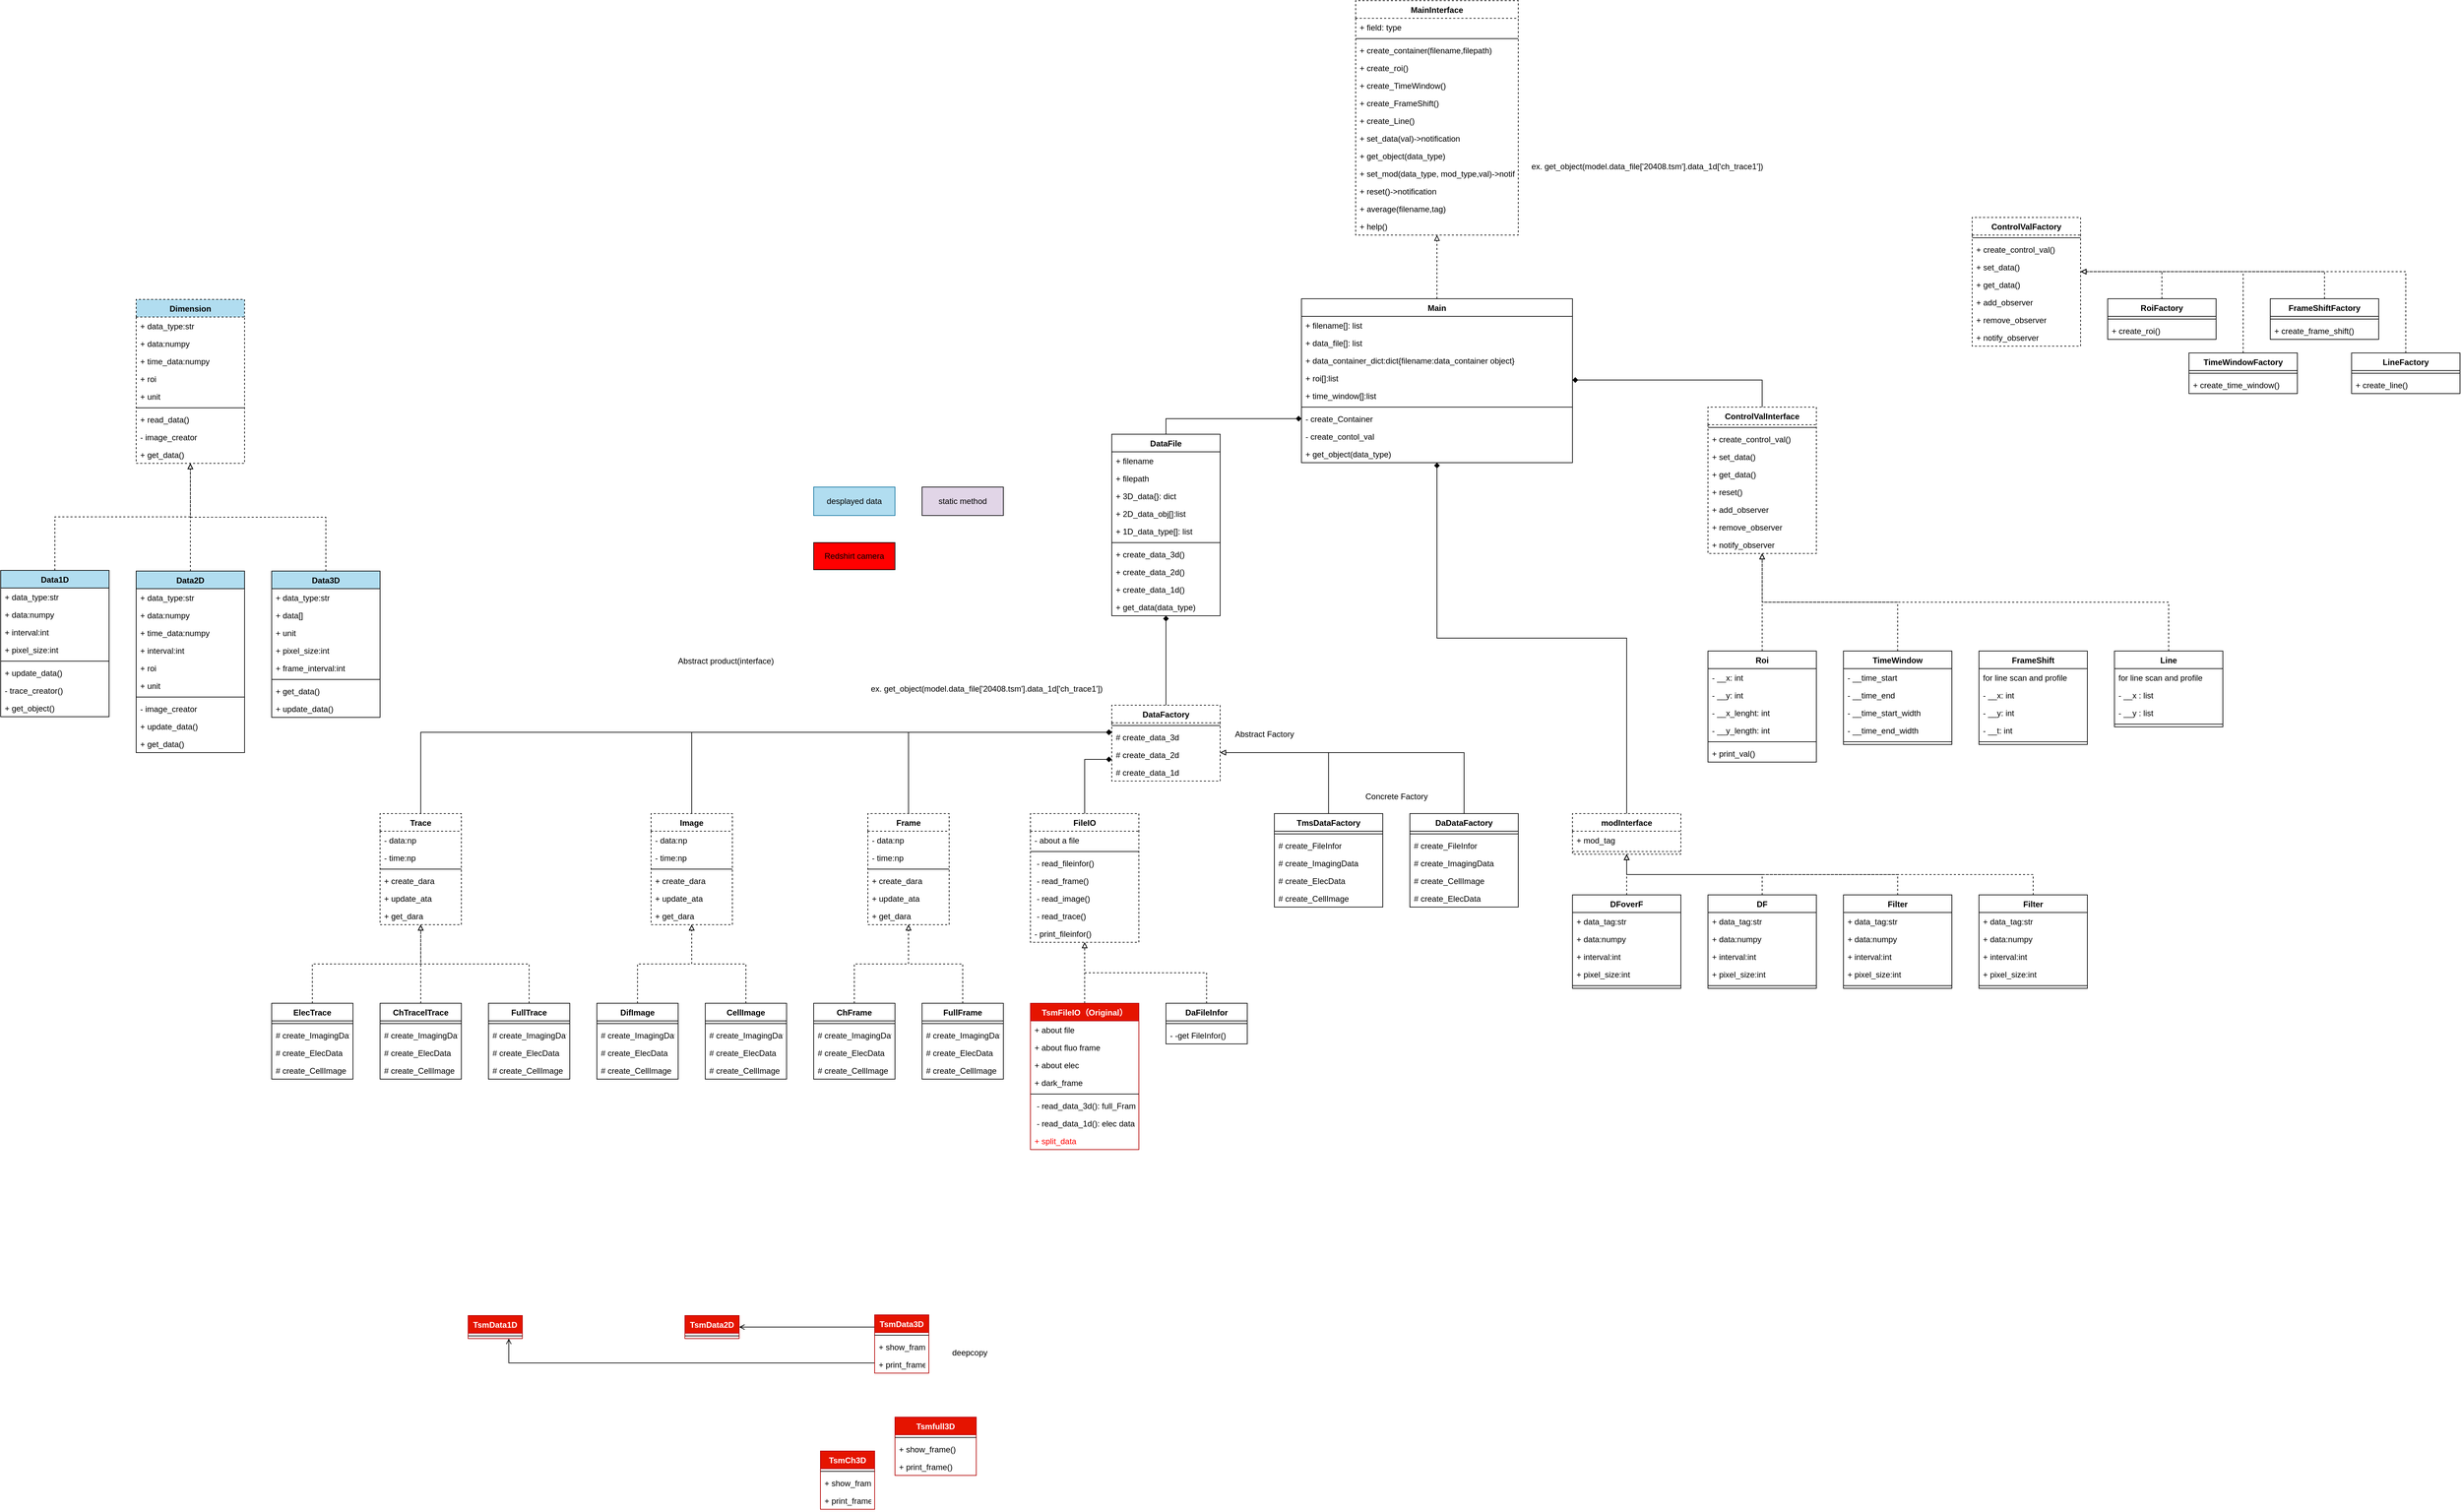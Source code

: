 <mxfile version="20.6.0" type="device"><diagram id="cKamBB-SNn25kszP2A9I" name="Class Diagram"><mxGraphModel dx="3039" dy="2007" grid="1" gridSize="10" guides="1" tooltips="1" connect="1" arrows="1" fold="1" page="1" pageScale="1" pageWidth="850" pageHeight="1100" math="0" shadow="0"><root><mxCell id="0"/><mxCell id="1" parent="0"/><mxCell id="alcZlTHBairoDJrhwZ2K-13" style="edgeStyle=orthogonalEdgeStyle;rounded=0;orthogonalLoop=1;jettySize=auto;html=1;exitX=0.5;exitY=0;exitDx=0;exitDy=0;dashed=1;endArrow=block;endFill=0;" parent="1" source="alcZlTHBairoDJrhwZ2K-1" target="alcZlTHBairoDJrhwZ2K-9" edge="1"><mxGeometry relative="1" as="geometry"/></mxCell><mxCell id="alcZlTHBairoDJrhwZ2K-1" value="Main" style="swimlane;fontStyle=1;align=center;verticalAlign=top;childLayout=stackLayout;horizontal=1;startSize=26;horizontalStack=0;resizeParent=1;resizeParentMax=0;resizeLast=0;collapsible=1;marginBottom=0;" parent="1" vertex="1"><mxGeometry x="320" y="-120" width="400" height="242" as="geometry"/></mxCell><mxCell id="alcZlTHBairoDJrhwZ2K-2" value="+ filename[]: list" style="text;strokeColor=none;fillColor=none;align=left;verticalAlign=top;spacingLeft=4;spacingRight=4;overflow=hidden;rotatable=0;points=[[0,0.5],[1,0.5]];portConstraint=eastwest;" parent="alcZlTHBairoDJrhwZ2K-1" vertex="1"><mxGeometry y="26" width="400" height="26" as="geometry"/></mxCell><mxCell id="alcZlTHBairoDJrhwZ2K-30" value="+ data_file[]: list" style="text;strokeColor=none;fillColor=none;align=left;verticalAlign=top;spacingLeft=4;spacingRight=4;overflow=hidden;rotatable=0;points=[[0,0.5],[1,0.5]];portConstraint=eastwest;" parent="alcZlTHBairoDJrhwZ2K-1" vertex="1"><mxGeometry y="52" width="400" height="26" as="geometry"/></mxCell><mxCell id="v91XLDfkNbcgw8kbbO-V-1" value="+ data_container_dict:dict{filename:data_container object}" style="text;strokeColor=none;fillColor=none;align=left;verticalAlign=top;spacingLeft=4;spacingRight=4;overflow=hidden;rotatable=0;points=[[0,0.5],[1,0.5]];portConstraint=eastwest;" parent="alcZlTHBairoDJrhwZ2K-1" vertex="1"><mxGeometry y="78" width="400" height="26" as="geometry"/></mxCell><mxCell id="alcZlTHBairoDJrhwZ2K-151" value="+ roi[]:list" style="text;strokeColor=none;fillColor=none;align=left;verticalAlign=top;spacingLeft=4;spacingRight=4;overflow=hidden;rotatable=0;points=[[0,0.5],[1,0.5]];portConstraint=eastwest;" parent="alcZlTHBairoDJrhwZ2K-1" vertex="1"><mxGeometry y="104" width="400" height="26" as="geometry"/></mxCell><mxCell id="alcZlTHBairoDJrhwZ2K-152" value="+ time_window[]:list" style="text;strokeColor=none;fillColor=none;align=left;verticalAlign=top;spacingLeft=4;spacingRight=4;overflow=hidden;rotatable=0;points=[[0,0.5],[1,0.5]];portConstraint=eastwest;" parent="alcZlTHBairoDJrhwZ2K-1" vertex="1"><mxGeometry y="130" width="400" height="26" as="geometry"/></mxCell><mxCell id="alcZlTHBairoDJrhwZ2K-3" value="" style="line;strokeWidth=1;fillColor=none;align=left;verticalAlign=middle;spacingTop=-1;spacingLeft=3;spacingRight=3;rotatable=0;labelPosition=right;points=[];portConstraint=eastwest;strokeColor=inherit;" parent="alcZlTHBairoDJrhwZ2K-1" vertex="1"><mxGeometry y="156" width="400" height="8" as="geometry"/></mxCell><mxCell id="alcZlTHBairoDJrhwZ2K-4" value="- create_Container" style="text;strokeColor=none;fillColor=none;align=left;verticalAlign=top;spacingLeft=4;spacingRight=4;overflow=hidden;rotatable=0;points=[[0,0.5],[1,0.5]];portConstraint=eastwest;" parent="alcZlTHBairoDJrhwZ2K-1" vertex="1"><mxGeometry y="164" width="400" height="26" as="geometry"/></mxCell><mxCell id="alcZlTHBairoDJrhwZ2K-70" value="- create_contol_val" style="text;strokeColor=none;fillColor=none;align=left;verticalAlign=top;spacingLeft=4;spacingRight=4;overflow=hidden;rotatable=0;points=[[0,0.5],[1,0.5]];portConstraint=eastwest;" parent="alcZlTHBairoDJrhwZ2K-1" vertex="1"><mxGeometry y="190" width="400" height="26" as="geometry"/></mxCell><mxCell id="WbK3sT1u7y3xggeBLTWM-34" value="+ get_object(data_type)" style="text;strokeColor=none;fillColor=none;align=left;verticalAlign=top;spacingLeft=4;spacingRight=4;overflow=hidden;rotatable=0;points=[[0,0.5],[1,0.5]];portConstraint=eastwest;" parent="alcZlTHBairoDJrhwZ2K-1" vertex="1"><mxGeometry y="216" width="400" height="26" as="geometry"/></mxCell><mxCell id="alcZlTHBairoDJrhwZ2K-27" style="edgeStyle=orthogonalEdgeStyle;rounded=0;orthogonalLoop=1;jettySize=auto;html=1;exitX=0.5;exitY=0;exitDx=0;exitDy=0;endArrow=diamond;endFill=1;" parent="1" source="alcZlTHBairoDJrhwZ2K-5" target="alcZlTHBairoDJrhwZ2K-4" edge="1"><mxGeometry relative="1" as="geometry"><mxPoint x="120" y="60" as="sourcePoint"/></mxGeometry></mxCell><mxCell id="alcZlTHBairoDJrhwZ2K-5" value="DataFile" style="swimlane;fontStyle=1;align=center;verticalAlign=top;childLayout=stackLayout;horizontal=1;startSize=26;horizontalStack=0;resizeParent=1;resizeParentMax=0;resizeLast=0;collapsible=1;marginBottom=0;" parent="1" vertex="1"><mxGeometry x="40" y="80" width="160" height="268" as="geometry"/></mxCell><mxCell id="alcZlTHBairoDJrhwZ2K-15" value="+ filename" style="text;strokeColor=none;fillColor=none;align=left;verticalAlign=top;spacingLeft=4;spacingRight=4;overflow=hidden;rotatable=0;points=[[0,0.5],[1,0.5]];portConstraint=eastwest;" parent="alcZlTHBairoDJrhwZ2K-5" vertex="1"><mxGeometry y="26" width="160" height="26" as="geometry"/></mxCell><mxCell id="alcZlTHBairoDJrhwZ2K-16" value="+ filepath" style="text;strokeColor=none;fillColor=none;align=left;verticalAlign=top;spacingLeft=4;spacingRight=4;overflow=hidden;rotatable=0;points=[[0,0.5],[1,0.5]];portConstraint=eastwest;" parent="alcZlTHBairoDJrhwZ2K-5" vertex="1"><mxGeometry y="52" width="160" height="26" as="geometry"/></mxCell><mxCell id="alcZlTHBairoDJrhwZ2K-6" value="+ 3D_data{}: dict" style="text;strokeColor=none;fillColor=none;align=left;verticalAlign=top;spacingLeft=4;spacingRight=4;overflow=hidden;rotatable=0;points=[[0,0.5],[1,0.5]];portConstraint=eastwest;" parent="alcZlTHBairoDJrhwZ2K-5" vertex="1"><mxGeometry y="78" width="160" height="26" as="geometry"/></mxCell><mxCell id="alcZlTHBairoDJrhwZ2K-14" value="+ 2D_data_obj[]:list" style="text;strokeColor=none;fillColor=none;align=left;verticalAlign=top;spacingLeft=4;spacingRight=4;overflow=hidden;rotatable=0;points=[[0,0.5],[1,0.5]];portConstraint=eastwest;" parent="alcZlTHBairoDJrhwZ2K-5" vertex="1"><mxGeometry y="104" width="160" height="26" as="geometry"/></mxCell><mxCell id="_M6b4F7bpN-1P_dBr5IZ-2" value="+ 1D_data_type[]: list" style="text;strokeColor=none;fillColor=none;align=left;verticalAlign=top;spacingLeft=4;spacingRight=4;overflow=hidden;rotatable=0;points=[[0,0.5],[1,0.5]];portConstraint=eastwest;" parent="alcZlTHBairoDJrhwZ2K-5" vertex="1"><mxGeometry y="130" width="160" height="26" as="geometry"/></mxCell><mxCell id="alcZlTHBairoDJrhwZ2K-7" value="" style="line;strokeWidth=1;fillColor=none;align=left;verticalAlign=middle;spacingTop=-1;spacingLeft=3;spacingRight=3;rotatable=0;labelPosition=right;points=[];portConstraint=eastwest;strokeColor=inherit;" parent="alcZlTHBairoDJrhwZ2K-5" vertex="1"><mxGeometry y="156" width="160" height="8" as="geometry"/></mxCell><mxCell id="v91XLDfkNbcgw8kbbO-V-2" value="+ create_data_3d()" style="text;strokeColor=none;fillColor=none;align=left;verticalAlign=top;spacingLeft=4;spacingRight=4;overflow=hidden;rotatable=0;points=[[0,0.5],[1,0.5]];portConstraint=eastwest;" parent="alcZlTHBairoDJrhwZ2K-5" vertex="1"><mxGeometry y="164" width="160" height="26" as="geometry"/></mxCell><mxCell id="v91XLDfkNbcgw8kbbO-V-3" value="+ create_data_2d()" style="text;strokeColor=none;fillColor=none;align=left;verticalAlign=top;spacingLeft=4;spacingRight=4;overflow=hidden;rotatable=0;points=[[0,0.5],[1,0.5]];portConstraint=eastwest;" parent="alcZlTHBairoDJrhwZ2K-5" vertex="1"><mxGeometry y="190" width="160" height="26" as="geometry"/></mxCell><mxCell id="v91XLDfkNbcgw8kbbO-V-4" value="+ create_data_1d()" style="text;strokeColor=none;fillColor=none;align=left;verticalAlign=top;spacingLeft=4;spacingRight=4;overflow=hidden;rotatable=0;points=[[0,0.5],[1,0.5]];portConstraint=eastwest;" parent="alcZlTHBairoDJrhwZ2K-5" vertex="1"><mxGeometry y="216" width="160" height="26" as="geometry"/></mxCell><mxCell id="WbK3sT1u7y3xggeBLTWM-32" value="+ get_data(data_type)" style="text;strokeColor=none;fillColor=none;align=left;verticalAlign=top;spacingLeft=4;spacingRight=4;overflow=hidden;rotatable=0;points=[[0,0.5],[1,0.5]];portConstraint=eastwest;" parent="alcZlTHBairoDJrhwZ2K-5" vertex="1"><mxGeometry y="242" width="160" height="26" as="geometry"/></mxCell><mxCell id="alcZlTHBairoDJrhwZ2K-9" value="MainInterface" style="swimlane;fontStyle=1;align=center;verticalAlign=top;childLayout=stackLayout;horizontal=1;startSize=26;horizontalStack=0;resizeParent=1;resizeParentMax=0;resizeLast=0;collapsible=1;marginBottom=0;dashed=1;" parent="1" vertex="1"><mxGeometry x="400" y="-560" width="240" height="346" as="geometry"/></mxCell><mxCell id="alcZlTHBairoDJrhwZ2K-10" value="+ field: type" style="text;strokeColor=none;fillColor=none;align=left;verticalAlign=top;spacingLeft=4;spacingRight=4;overflow=hidden;rotatable=0;points=[[0,0.5],[1,0.5]];portConstraint=eastwest;dashed=1;" parent="alcZlTHBairoDJrhwZ2K-9" vertex="1"><mxGeometry y="26" width="240" height="26" as="geometry"/></mxCell><mxCell id="alcZlTHBairoDJrhwZ2K-11" value="" style="line;strokeWidth=1;fillColor=none;align=left;verticalAlign=middle;spacingTop=-1;spacingLeft=3;spacingRight=3;rotatable=0;labelPosition=right;points=[];portConstraint=eastwest;strokeColor=inherit;" parent="alcZlTHBairoDJrhwZ2K-9" vertex="1"><mxGeometry y="52" width="240" height="8" as="geometry"/></mxCell><mxCell id="alcZlTHBairoDJrhwZ2K-12" value="+ create_container(filename,filepath)" style="text;strokeColor=none;fillColor=none;align=left;verticalAlign=top;spacingLeft=4;spacingRight=4;overflow=hidden;rotatable=0;points=[[0,0.5],[1,0.5]];portConstraint=eastwest;" parent="alcZlTHBairoDJrhwZ2K-9" vertex="1"><mxGeometry y="60" width="240" height="26" as="geometry"/></mxCell><mxCell id="WbK3sT1u7y3xggeBLTWM-114" value="+ create_roi()" style="text;strokeColor=none;fillColor=none;align=left;verticalAlign=top;spacingLeft=4;spacingRight=4;overflow=hidden;rotatable=0;points=[[0,0.5],[1,0.5]];portConstraint=eastwest;" parent="alcZlTHBairoDJrhwZ2K-9" vertex="1"><mxGeometry y="86" width="240" height="26" as="geometry"/></mxCell><mxCell id="WbK3sT1u7y3xggeBLTWM-115" value="+ create_TimeWindow()" style="text;strokeColor=none;fillColor=none;align=left;verticalAlign=top;spacingLeft=4;spacingRight=4;overflow=hidden;rotatable=0;points=[[0,0.5],[1,0.5]];portConstraint=eastwest;" parent="alcZlTHBairoDJrhwZ2K-9" vertex="1"><mxGeometry y="112" width="240" height="26" as="geometry"/></mxCell><mxCell id="WbK3sT1u7y3xggeBLTWM-116" value="+ create_FrameShift()" style="text;strokeColor=none;fillColor=none;align=left;verticalAlign=top;spacingLeft=4;spacingRight=4;overflow=hidden;rotatable=0;points=[[0,0.5],[1,0.5]];portConstraint=eastwest;" parent="alcZlTHBairoDJrhwZ2K-9" vertex="1"><mxGeometry y="138" width="240" height="26" as="geometry"/></mxCell><mxCell id="WbK3sT1u7y3xggeBLTWM-117" value="+ create_Line()" style="text;strokeColor=none;fillColor=none;align=left;verticalAlign=top;spacingLeft=4;spacingRight=4;overflow=hidden;rotatable=0;points=[[0,0.5],[1,0.5]];portConstraint=eastwest;" parent="alcZlTHBairoDJrhwZ2K-9" vertex="1"><mxGeometry y="164" width="240" height="26" as="geometry"/></mxCell><mxCell id="alcZlTHBairoDJrhwZ2K-67" value="+ set_data(val)-&gt;notification" style="text;strokeColor=none;fillColor=none;align=left;verticalAlign=top;spacingLeft=4;spacingRight=4;overflow=hidden;rotatable=0;points=[[0,0.5],[1,0.5]];portConstraint=eastwest;" parent="alcZlTHBairoDJrhwZ2K-9" vertex="1"><mxGeometry y="190" width="240" height="26" as="geometry"/></mxCell><mxCell id="alcZlTHBairoDJrhwZ2K-68" value="+ get_object(data_type)" style="text;strokeColor=none;fillColor=none;align=left;verticalAlign=top;spacingLeft=4;spacingRight=4;overflow=hidden;rotatable=0;points=[[0,0.5],[1,0.5]];portConstraint=eastwest;" parent="alcZlTHBairoDJrhwZ2K-9" vertex="1"><mxGeometry y="216" width="240" height="26" as="geometry"/></mxCell><mxCell id="alcZlTHBairoDJrhwZ2K-69" value="+ set_mod(data_type, mod_type,val)-&gt;notification" style="text;strokeColor=none;fillColor=none;align=left;verticalAlign=top;spacingLeft=4;spacingRight=4;overflow=hidden;rotatable=0;points=[[0,0.5],[1,0.5]];portConstraint=eastwest;" parent="alcZlTHBairoDJrhwZ2K-9" vertex="1"><mxGeometry y="242" width="240" height="26" as="geometry"/></mxCell><mxCell id="alcZlTHBairoDJrhwZ2K-66" value="+ reset()-&gt;notification" style="text;strokeColor=none;fillColor=none;align=left;verticalAlign=top;spacingLeft=4;spacingRight=4;overflow=hidden;rotatable=0;points=[[0,0.5],[1,0.5]];portConstraint=eastwest;" parent="alcZlTHBairoDJrhwZ2K-9" vertex="1"><mxGeometry y="268" width="240" height="26" as="geometry"/></mxCell><mxCell id="alcZlTHBairoDJrhwZ2K-73" value="+ average(filename,tag)" style="text;strokeColor=none;fillColor=none;align=left;verticalAlign=top;spacingLeft=4;spacingRight=4;overflow=hidden;rotatable=0;points=[[0,0.5],[1,0.5]];portConstraint=eastwest;" parent="alcZlTHBairoDJrhwZ2K-9" vertex="1"><mxGeometry y="294" width="240" height="26" as="geometry"/></mxCell><mxCell id="WbK3sT1u7y3xggeBLTWM-118" value="+ help()" style="text;strokeColor=none;fillColor=none;align=left;verticalAlign=top;spacingLeft=4;spacingRight=4;overflow=hidden;rotatable=0;points=[[0,0.5],[1,0.5]];portConstraint=eastwest;" parent="alcZlTHBairoDJrhwZ2K-9" vertex="1"><mxGeometry y="320" width="240" height="26" as="geometry"/></mxCell><mxCell id="alcZlTHBairoDJrhwZ2K-76" style="edgeStyle=orthogonalEdgeStyle;rounded=0;orthogonalLoop=1;jettySize=auto;html=1;exitX=0.5;exitY=0;exitDx=0;exitDy=0;endArrow=diamond;endFill=1;" parent="1" source="alcZlTHBairoDJrhwZ2K-17" target="alcZlTHBairoDJrhwZ2K-1" edge="1"><mxGeometry relative="1" as="geometry"><Array as="points"><mxPoint x="1000"/></Array></mxGeometry></mxCell><mxCell id="alcZlTHBairoDJrhwZ2K-17" value="ControlValInterface" style="swimlane;fontStyle=1;align=center;verticalAlign=top;childLayout=stackLayout;horizontal=1;startSize=26;horizontalStack=0;resizeParent=1;resizeParentMax=0;resizeLast=0;collapsible=1;marginBottom=0;dashed=1;" parent="1" vertex="1"><mxGeometry x="920" y="40" width="160" height="216" as="geometry"/></mxCell><mxCell id="alcZlTHBairoDJrhwZ2K-22" value="" style="line;strokeWidth=1;fillColor=none;align=left;verticalAlign=middle;spacingTop=-1;spacingLeft=3;spacingRight=3;rotatable=0;labelPosition=right;points=[];portConstraint=eastwest;strokeColor=inherit;" parent="alcZlTHBairoDJrhwZ2K-17" vertex="1"><mxGeometry y="26" width="160" height="8" as="geometry"/></mxCell><mxCell id="WbK3sT1u7y3xggeBLTWM-66" value="+ create_control_val()" style="text;strokeColor=none;fillColor=none;align=left;verticalAlign=top;spacingLeft=4;spacingRight=4;overflow=hidden;rotatable=0;points=[[0,0.5],[1,0.5]];portConstraint=eastwest;" parent="alcZlTHBairoDJrhwZ2K-17" vertex="1"><mxGeometry y="34" width="160" height="26" as="geometry"/></mxCell><mxCell id="alcZlTHBairoDJrhwZ2K-146" value="+ set_data()" style="text;strokeColor=none;fillColor=none;align=left;verticalAlign=top;spacingLeft=4;spacingRight=4;overflow=hidden;rotatable=0;points=[[0,0.5],[1,0.5]];portConstraint=eastwest;" parent="alcZlTHBairoDJrhwZ2K-17" vertex="1"><mxGeometry y="60" width="160" height="26" as="geometry"/></mxCell><mxCell id="alcZlTHBairoDJrhwZ2K-147" value="+ get_data()" style="text;strokeColor=none;fillColor=none;align=left;verticalAlign=top;spacingLeft=4;spacingRight=4;overflow=hidden;rotatable=0;points=[[0,0.5],[1,0.5]];portConstraint=eastwest;" parent="alcZlTHBairoDJrhwZ2K-17" vertex="1"><mxGeometry y="86" width="160" height="26" as="geometry"/></mxCell><mxCell id="rE8RyY1MkfTu1OJu7GRJ-2" value="+ reset()" style="text;strokeColor=none;fillColor=none;align=left;verticalAlign=top;spacingLeft=4;spacingRight=4;overflow=hidden;rotatable=0;points=[[0,0.5],[1,0.5]];portConstraint=eastwest;" parent="alcZlTHBairoDJrhwZ2K-17" vertex="1"><mxGeometry y="112" width="160" height="26" as="geometry"/></mxCell><mxCell id="alcZlTHBairoDJrhwZ2K-23" value="+ add_observer" style="text;strokeColor=none;fillColor=none;align=left;verticalAlign=top;spacingLeft=4;spacingRight=4;overflow=hidden;rotatable=0;points=[[0,0.5],[1,0.5]];portConstraint=eastwest;" parent="alcZlTHBairoDJrhwZ2K-17" vertex="1"><mxGeometry y="138" width="160" height="26" as="geometry"/></mxCell><mxCell id="alcZlTHBairoDJrhwZ2K-143" value="+ remove_observer" style="text;strokeColor=none;fillColor=none;align=left;verticalAlign=top;spacingLeft=4;spacingRight=4;overflow=hidden;rotatable=0;points=[[0,0.5],[1,0.5]];portConstraint=eastwest;" parent="alcZlTHBairoDJrhwZ2K-17" vertex="1"><mxGeometry y="164" width="160" height="26" as="geometry"/></mxCell><mxCell id="alcZlTHBairoDJrhwZ2K-144" value="+ notify_observer" style="text;strokeColor=none;fillColor=none;align=left;verticalAlign=top;spacingLeft=4;spacingRight=4;overflow=hidden;rotatable=0;points=[[0,0.5],[1,0.5]];portConstraint=eastwest;" parent="alcZlTHBairoDJrhwZ2K-17" vertex="1"><mxGeometry y="190" width="160" height="26" as="geometry"/></mxCell><mxCell id="alcZlTHBairoDJrhwZ2K-128" style="edgeStyle=orthogonalEdgeStyle;rounded=0;orthogonalLoop=1;jettySize=auto;html=1;exitX=0.5;exitY=0;exitDx=0;exitDy=0;endArrow=diamond;endFill=1;" parent="1" source="alcZlTHBairoDJrhwZ2K-119" target="alcZlTHBairoDJrhwZ2K-1" edge="1"><mxGeometry relative="1" as="geometry"/></mxCell><mxCell id="alcZlTHBairoDJrhwZ2K-119" value="modInterface" style="swimlane;fontStyle=1;align=center;verticalAlign=top;childLayout=stackLayout;horizontal=1;startSize=26;horizontalStack=0;resizeParent=1;resizeParentMax=0;resizeLast=0;collapsible=1;marginBottom=0;dashed=1;" parent="1" vertex="1"><mxGeometry x="720" y="640" width="160" height="60" as="geometry"/></mxCell><mxCell id="alcZlTHBairoDJrhwZ2K-120" value="+ mod_tag" style="text;strokeColor=none;fillColor=none;align=left;verticalAlign=top;spacingLeft=4;spacingRight=4;overflow=hidden;rotatable=0;points=[[0,0.5],[1,0.5]];portConstraint=eastwest;dashed=1;" parent="alcZlTHBairoDJrhwZ2K-119" vertex="1"><mxGeometry y="26" width="160" height="26" as="geometry"/></mxCell><mxCell id="alcZlTHBairoDJrhwZ2K-121" value="" style="line;strokeWidth=1;fillColor=none;align=left;verticalAlign=middle;spacingTop=-1;spacingLeft=3;spacingRight=3;rotatable=0;labelPosition=right;points=[];portConstraint=eastwest;strokeColor=inherit;dashed=1;" parent="alcZlTHBairoDJrhwZ2K-119" vertex="1"><mxGeometry y="52" width="160" height="8" as="geometry"/></mxCell><mxCell id="alcZlTHBairoDJrhwZ2K-148" style="edgeStyle=orthogonalEdgeStyle;rounded=0;orthogonalLoop=1;jettySize=auto;html=1;exitX=0.5;exitY=0;exitDx=0;exitDy=0;endArrow=block;endFill=0;dashed=1;" parent="1" source="alcZlTHBairoDJrhwZ2K-129" target="alcZlTHBairoDJrhwZ2K-17" edge="1"><mxGeometry relative="1" as="geometry"/></mxCell><mxCell id="alcZlTHBairoDJrhwZ2K-129" value="Roi" style="swimlane;fontStyle=1;align=center;verticalAlign=top;childLayout=stackLayout;horizontal=1;startSize=26;horizontalStack=0;resizeParent=1;resizeParentMax=0;resizeLast=0;collapsible=1;marginBottom=0;" parent="1" vertex="1"><mxGeometry x="920" y="400" width="160" height="164" as="geometry"/></mxCell><mxCell id="alcZlTHBairoDJrhwZ2K-130" value="- __x: int" style="text;strokeColor=none;fillColor=none;align=left;verticalAlign=top;spacingLeft=4;spacingRight=4;overflow=hidden;rotatable=0;points=[[0,0.5],[1,0.5]];portConstraint=eastwest;" parent="alcZlTHBairoDJrhwZ2K-129" vertex="1"><mxGeometry y="26" width="160" height="26" as="geometry"/></mxCell><mxCell id="alcZlTHBairoDJrhwZ2K-131" value="- __y: int" style="text;strokeColor=none;fillColor=none;align=left;verticalAlign=top;spacingLeft=4;spacingRight=4;overflow=hidden;rotatable=0;points=[[0,0.5],[1,0.5]];portConstraint=eastwest;" parent="alcZlTHBairoDJrhwZ2K-129" vertex="1"><mxGeometry y="52" width="160" height="26" as="geometry"/></mxCell><mxCell id="alcZlTHBairoDJrhwZ2K-132" value="- __x_lenght: int" style="text;strokeColor=none;fillColor=none;align=left;verticalAlign=top;spacingLeft=4;spacingRight=4;overflow=hidden;rotatable=0;points=[[0,0.5],[1,0.5]];portConstraint=eastwest;" parent="alcZlTHBairoDJrhwZ2K-129" vertex="1"><mxGeometry y="78" width="160" height="26" as="geometry"/></mxCell><mxCell id="alcZlTHBairoDJrhwZ2K-133" value="- __y_length: int" style="text;strokeColor=none;fillColor=none;align=left;verticalAlign=top;spacingLeft=4;spacingRight=4;overflow=hidden;rotatable=0;points=[[0,0.5],[1,0.5]];portConstraint=eastwest;" parent="alcZlTHBairoDJrhwZ2K-129" vertex="1"><mxGeometry y="104" width="160" height="26" as="geometry"/></mxCell><mxCell id="alcZlTHBairoDJrhwZ2K-134" value="" style="line;strokeWidth=1;fillColor=none;align=left;verticalAlign=middle;spacingTop=-1;spacingLeft=3;spacingRight=3;rotatable=0;labelPosition=right;points=[];portConstraint=eastwest;strokeColor=inherit;" parent="alcZlTHBairoDJrhwZ2K-129" vertex="1"><mxGeometry y="130" width="160" height="8" as="geometry"/></mxCell><mxCell id="rE8RyY1MkfTu1OJu7GRJ-1" value="+ print_val()" style="text;strokeColor=none;fillColor=none;align=left;verticalAlign=top;spacingLeft=4;spacingRight=4;overflow=hidden;rotatable=0;points=[[0,0.5],[1,0.5]];portConstraint=eastwest;" parent="alcZlTHBairoDJrhwZ2K-129" vertex="1"><mxGeometry y="138" width="160" height="26" as="geometry"/></mxCell><mxCell id="alcZlTHBairoDJrhwZ2K-149" style="edgeStyle=orthogonalEdgeStyle;rounded=0;orthogonalLoop=1;jettySize=auto;html=1;exitX=0.5;exitY=0;exitDx=0;exitDy=0;dashed=1;endArrow=block;endFill=0;" parent="1" source="alcZlTHBairoDJrhwZ2K-136" target="alcZlTHBairoDJrhwZ2K-17" edge="1"><mxGeometry relative="1" as="geometry"/></mxCell><mxCell id="alcZlTHBairoDJrhwZ2K-136" value="TimeWindow" style="swimlane;fontStyle=1;align=center;verticalAlign=top;childLayout=stackLayout;horizontal=1;startSize=26;horizontalStack=0;resizeParent=1;resizeParentMax=0;resizeLast=0;collapsible=1;marginBottom=0;" parent="1" vertex="1"><mxGeometry x="1120" y="400" width="160" height="138" as="geometry"/></mxCell><mxCell id="alcZlTHBairoDJrhwZ2K-137" value="- __time_start" style="text;strokeColor=none;fillColor=none;align=left;verticalAlign=top;spacingLeft=4;spacingRight=4;overflow=hidden;rotatable=0;points=[[0,0.5],[1,0.5]];portConstraint=eastwest;" parent="alcZlTHBairoDJrhwZ2K-136" vertex="1"><mxGeometry y="26" width="160" height="26" as="geometry"/></mxCell><mxCell id="alcZlTHBairoDJrhwZ2K-139" value="- __time_end" style="text;strokeColor=none;fillColor=none;align=left;verticalAlign=top;spacingLeft=4;spacingRight=4;overflow=hidden;rotatable=0;points=[[0,0.5],[1,0.5]];portConstraint=eastwest;" parent="alcZlTHBairoDJrhwZ2K-136" vertex="1"><mxGeometry y="52" width="160" height="26" as="geometry"/></mxCell><mxCell id="alcZlTHBairoDJrhwZ2K-140" value="- __time_start_width" style="text;strokeColor=none;fillColor=none;align=left;verticalAlign=top;spacingLeft=4;spacingRight=4;overflow=hidden;rotatable=0;points=[[0,0.5],[1,0.5]];portConstraint=eastwest;" parent="alcZlTHBairoDJrhwZ2K-136" vertex="1"><mxGeometry y="78" width="160" height="26" as="geometry"/></mxCell><mxCell id="alcZlTHBairoDJrhwZ2K-145" value="- __time_end_width" style="text;strokeColor=none;fillColor=none;align=left;verticalAlign=top;spacingLeft=4;spacingRight=4;overflow=hidden;rotatable=0;points=[[0,0.5],[1,0.5]];portConstraint=eastwest;" parent="alcZlTHBairoDJrhwZ2K-136" vertex="1"><mxGeometry y="104" width="160" height="26" as="geometry"/></mxCell><mxCell id="alcZlTHBairoDJrhwZ2K-141" value="" style="line;strokeWidth=1;fillColor=none;align=left;verticalAlign=middle;spacingTop=-1;spacingLeft=3;spacingRight=3;rotatable=0;labelPosition=right;points=[];portConstraint=eastwest;strokeColor=inherit;" parent="alcZlTHBairoDJrhwZ2K-136" vertex="1"><mxGeometry y="130" width="160" height="8" as="geometry"/></mxCell><mxCell id="alcZlTHBairoDJrhwZ2K-177" style="edgeStyle=orthogonalEdgeStyle;rounded=0;orthogonalLoop=1;jettySize=auto;html=1;exitX=0.5;exitY=0;exitDx=0;exitDy=0;dashed=1;endArrow=block;endFill=0;" parent="1" source="alcZlTHBairoDJrhwZ2K-153" target="alcZlTHBairoDJrhwZ2K-119" edge="1"><mxGeometry relative="1" as="geometry"/></mxCell><mxCell id="alcZlTHBairoDJrhwZ2K-153" value="DFoverF" style="swimlane;fontStyle=1;align=center;verticalAlign=top;childLayout=stackLayout;horizontal=1;startSize=26;horizontalStack=0;resizeParent=1;resizeParentMax=0;resizeLast=0;collapsible=1;marginBottom=0;" parent="1" vertex="1"><mxGeometry x="720" y="760" width="160" height="138" as="geometry"/></mxCell><mxCell id="alcZlTHBairoDJrhwZ2K-154" value="+ data_tag:str" style="text;strokeColor=none;fillColor=none;align=left;verticalAlign=top;spacingLeft=4;spacingRight=4;overflow=hidden;rotatable=0;points=[[0,0.5],[1,0.5]];portConstraint=eastwest;" parent="alcZlTHBairoDJrhwZ2K-153" vertex="1"><mxGeometry y="26" width="160" height="26" as="geometry"/></mxCell><mxCell id="alcZlTHBairoDJrhwZ2K-155" value="+ data:numpy" style="text;strokeColor=none;fillColor=none;align=left;verticalAlign=top;spacingLeft=4;spacingRight=4;overflow=hidden;rotatable=0;points=[[0,0.5],[1,0.5]];portConstraint=eastwest;" parent="alcZlTHBairoDJrhwZ2K-153" vertex="1"><mxGeometry y="52" width="160" height="26" as="geometry"/></mxCell><mxCell id="alcZlTHBairoDJrhwZ2K-156" value="+ interval:int" style="text;strokeColor=none;fillColor=none;align=left;verticalAlign=top;spacingLeft=4;spacingRight=4;overflow=hidden;rotatable=0;points=[[0,0.5],[1,0.5]];portConstraint=eastwest;" parent="alcZlTHBairoDJrhwZ2K-153" vertex="1"><mxGeometry y="78" width="160" height="26" as="geometry"/></mxCell><mxCell id="alcZlTHBairoDJrhwZ2K-157" value="+ pixel_size:int" style="text;strokeColor=none;fillColor=none;align=left;verticalAlign=top;spacingLeft=4;spacingRight=4;overflow=hidden;rotatable=0;points=[[0,0.5],[1,0.5]];portConstraint=eastwest;" parent="alcZlTHBairoDJrhwZ2K-153" vertex="1"><mxGeometry y="104" width="160" height="26" as="geometry"/></mxCell><mxCell id="alcZlTHBairoDJrhwZ2K-158" value="" style="line;strokeWidth=1;fillColor=none;align=left;verticalAlign=middle;spacingTop=-1;spacingLeft=3;spacingRight=3;rotatable=0;labelPosition=right;points=[];portConstraint=eastwest;strokeColor=inherit;" parent="alcZlTHBairoDJrhwZ2K-153" vertex="1"><mxGeometry y="130" width="160" height="8" as="geometry"/></mxCell><mxCell id="alcZlTHBairoDJrhwZ2K-178" style="edgeStyle=orthogonalEdgeStyle;rounded=0;orthogonalLoop=1;jettySize=auto;html=1;exitX=0.5;exitY=0;exitDx=0;exitDy=0;dashed=1;endArrow=block;endFill=0;" parent="1" source="alcZlTHBairoDJrhwZ2K-159" target="alcZlTHBairoDJrhwZ2K-119" edge="1"><mxGeometry relative="1" as="geometry"/></mxCell><mxCell id="alcZlTHBairoDJrhwZ2K-159" value="DF" style="swimlane;fontStyle=1;align=center;verticalAlign=top;childLayout=stackLayout;horizontal=1;startSize=26;horizontalStack=0;resizeParent=1;resizeParentMax=0;resizeLast=0;collapsible=1;marginBottom=0;" parent="1" vertex="1"><mxGeometry x="920" y="760" width="160" height="138" as="geometry"/></mxCell><mxCell id="alcZlTHBairoDJrhwZ2K-160" value="+ data_tag:str" style="text;strokeColor=none;fillColor=none;align=left;verticalAlign=top;spacingLeft=4;spacingRight=4;overflow=hidden;rotatable=0;points=[[0,0.5],[1,0.5]];portConstraint=eastwest;" parent="alcZlTHBairoDJrhwZ2K-159" vertex="1"><mxGeometry y="26" width="160" height="26" as="geometry"/></mxCell><mxCell id="alcZlTHBairoDJrhwZ2K-161" value="+ data:numpy" style="text;strokeColor=none;fillColor=none;align=left;verticalAlign=top;spacingLeft=4;spacingRight=4;overflow=hidden;rotatable=0;points=[[0,0.5],[1,0.5]];portConstraint=eastwest;" parent="alcZlTHBairoDJrhwZ2K-159" vertex="1"><mxGeometry y="52" width="160" height="26" as="geometry"/></mxCell><mxCell id="alcZlTHBairoDJrhwZ2K-162" value="+ interval:int" style="text;strokeColor=none;fillColor=none;align=left;verticalAlign=top;spacingLeft=4;spacingRight=4;overflow=hidden;rotatable=0;points=[[0,0.5],[1,0.5]];portConstraint=eastwest;" parent="alcZlTHBairoDJrhwZ2K-159" vertex="1"><mxGeometry y="78" width="160" height="26" as="geometry"/></mxCell><mxCell id="alcZlTHBairoDJrhwZ2K-163" value="+ pixel_size:int" style="text;strokeColor=none;fillColor=none;align=left;verticalAlign=top;spacingLeft=4;spacingRight=4;overflow=hidden;rotatable=0;points=[[0,0.5],[1,0.5]];portConstraint=eastwest;" parent="alcZlTHBairoDJrhwZ2K-159" vertex="1"><mxGeometry y="104" width="160" height="26" as="geometry"/></mxCell><mxCell id="alcZlTHBairoDJrhwZ2K-164" value="" style="line;strokeWidth=1;fillColor=none;align=left;verticalAlign=middle;spacingTop=-1;spacingLeft=3;spacingRight=3;rotatable=0;labelPosition=right;points=[];portConstraint=eastwest;strokeColor=inherit;" parent="alcZlTHBairoDJrhwZ2K-159" vertex="1"><mxGeometry y="130" width="160" height="8" as="geometry"/></mxCell><mxCell id="alcZlTHBairoDJrhwZ2K-179" style="edgeStyle=orthogonalEdgeStyle;rounded=0;orthogonalLoop=1;jettySize=auto;html=1;exitX=0.5;exitY=0;exitDx=0;exitDy=0;dashed=1;endArrow=block;endFill=0;" parent="1" source="alcZlTHBairoDJrhwZ2K-165" target="alcZlTHBairoDJrhwZ2K-119" edge="1"><mxGeometry relative="1" as="geometry"/></mxCell><mxCell id="alcZlTHBairoDJrhwZ2K-165" value="Filter" style="swimlane;fontStyle=1;align=center;verticalAlign=top;childLayout=stackLayout;horizontal=1;startSize=26;horizontalStack=0;resizeParent=1;resizeParentMax=0;resizeLast=0;collapsible=1;marginBottom=0;" parent="1" vertex="1"><mxGeometry x="1120" y="760" width="160" height="138" as="geometry"/></mxCell><mxCell id="alcZlTHBairoDJrhwZ2K-166" value="+ data_tag:str" style="text;strokeColor=none;fillColor=none;align=left;verticalAlign=top;spacingLeft=4;spacingRight=4;overflow=hidden;rotatable=0;points=[[0,0.5],[1,0.5]];portConstraint=eastwest;" parent="alcZlTHBairoDJrhwZ2K-165" vertex="1"><mxGeometry y="26" width="160" height="26" as="geometry"/></mxCell><mxCell id="alcZlTHBairoDJrhwZ2K-167" value="+ data:numpy" style="text;strokeColor=none;fillColor=none;align=left;verticalAlign=top;spacingLeft=4;spacingRight=4;overflow=hidden;rotatable=0;points=[[0,0.5],[1,0.5]];portConstraint=eastwest;" parent="alcZlTHBairoDJrhwZ2K-165" vertex="1"><mxGeometry y="52" width="160" height="26" as="geometry"/></mxCell><mxCell id="alcZlTHBairoDJrhwZ2K-168" value="+ interval:int" style="text;strokeColor=none;fillColor=none;align=left;verticalAlign=top;spacingLeft=4;spacingRight=4;overflow=hidden;rotatable=0;points=[[0,0.5],[1,0.5]];portConstraint=eastwest;" parent="alcZlTHBairoDJrhwZ2K-165" vertex="1"><mxGeometry y="78" width="160" height="26" as="geometry"/></mxCell><mxCell id="alcZlTHBairoDJrhwZ2K-169" value="+ pixel_size:int" style="text;strokeColor=none;fillColor=none;align=left;verticalAlign=top;spacingLeft=4;spacingRight=4;overflow=hidden;rotatable=0;points=[[0,0.5],[1,0.5]];portConstraint=eastwest;" parent="alcZlTHBairoDJrhwZ2K-165" vertex="1"><mxGeometry y="104" width="160" height="26" as="geometry"/></mxCell><mxCell id="alcZlTHBairoDJrhwZ2K-170" value="" style="line;strokeWidth=1;fillColor=none;align=left;verticalAlign=middle;spacingTop=-1;spacingLeft=3;spacingRight=3;rotatable=0;labelPosition=right;points=[];portConstraint=eastwest;strokeColor=inherit;" parent="alcZlTHBairoDJrhwZ2K-165" vertex="1"><mxGeometry y="130" width="160" height="8" as="geometry"/></mxCell><mxCell id="alcZlTHBairoDJrhwZ2K-180" style="edgeStyle=orthogonalEdgeStyle;rounded=0;orthogonalLoop=1;jettySize=auto;html=1;exitX=0.5;exitY=0;exitDx=0;exitDy=0;dashed=1;endArrow=block;endFill=0;" parent="1" source="alcZlTHBairoDJrhwZ2K-171" target="alcZlTHBairoDJrhwZ2K-119" edge="1"><mxGeometry relative="1" as="geometry"/></mxCell><mxCell id="alcZlTHBairoDJrhwZ2K-171" value="Filter" style="swimlane;fontStyle=1;align=center;verticalAlign=top;childLayout=stackLayout;horizontal=1;startSize=26;horizontalStack=0;resizeParent=1;resizeParentMax=0;resizeLast=0;collapsible=1;marginBottom=0;" parent="1" vertex="1"><mxGeometry x="1320" y="760" width="160" height="138" as="geometry"/></mxCell><mxCell id="alcZlTHBairoDJrhwZ2K-172" value="+ data_tag:str" style="text;strokeColor=none;fillColor=none;align=left;verticalAlign=top;spacingLeft=4;spacingRight=4;overflow=hidden;rotatable=0;points=[[0,0.5],[1,0.5]];portConstraint=eastwest;" parent="alcZlTHBairoDJrhwZ2K-171" vertex="1"><mxGeometry y="26" width="160" height="26" as="geometry"/></mxCell><mxCell id="alcZlTHBairoDJrhwZ2K-173" value="+ data:numpy" style="text;strokeColor=none;fillColor=none;align=left;verticalAlign=top;spacingLeft=4;spacingRight=4;overflow=hidden;rotatable=0;points=[[0,0.5],[1,0.5]];portConstraint=eastwest;" parent="alcZlTHBairoDJrhwZ2K-171" vertex="1"><mxGeometry y="52" width="160" height="26" as="geometry"/></mxCell><mxCell id="alcZlTHBairoDJrhwZ2K-174" value="+ interval:int" style="text;strokeColor=none;fillColor=none;align=left;verticalAlign=top;spacingLeft=4;spacingRight=4;overflow=hidden;rotatable=0;points=[[0,0.5],[1,0.5]];portConstraint=eastwest;" parent="alcZlTHBairoDJrhwZ2K-171" vertex="1"><mxGeometry y="78" width="160" height="26" as="geometry"/></mxCell><mxCell id="alcZlTHBairoDJrhwZ2K-175" value="+ pixel_size:int" style="text;strokeColor=none;fillColor=none;align=left;verticalAlign=top;spacingLeft=4;spacingRight=4;overflow=hidden;rotatable=0;points=[[0,0.5],[1,0.5]];portConstraint=eastwest;" parent="alcZlTHBairoDJrhwZ2K-171" vertex="1"><mxGeometry y="104" width="160" height="26" as="geometry"/></mxCell><mxCell id="alcZlTHBairoDJrhwZ2K-176" value="" style="line;strokeWidth=1;fillColor=none;align=left;verticalAlign=middle;spacingTop=-1;spacingLeft=3;spacingRight=3;rotatable=0;labelPosition=right;points=[];portConstraint=eastwest;strokeColor=inherit;" parent="alcZlTHBairoDJrhwZ2K-171" vertex="1"><mxGeometry y="130" width="160" height="8" as="geometry"/></mxCell><mxCell id="v91XLDfkNbcgw8kbbO-V-12" style="edgeStyle=orthogonalEdgeStyle;rounded=0;orthogonalLoop=1;jettySize=auto;html=1;exitX=0.5;exitY=0;exitDx=0;exitDy=0;endArrow=diamond;endFill=1;" parent="1" source="alcZlTHBairoDJrhwZ2K-193" target="alcZlTHBairoDJrhwZ2K-5" edge="1"><mxGeometry relative="1" as="geometry"/></mxCell><mxCell id="alcZlTHBairoDJrhwZ2K-193" value="DataFactory" style="swimlane;fontStyle=1;align=center;verticalAlign=top;childLayout=stackLayout;horizontal=1;startSize=26;horizontalStack=0;resizeParent=1;resizeParentMax=0;resizeLast=0;collapsible=1;marginBottom=0;dashed=1;" parent="1" vertex="1"><mxGeometry x="40" y="480" width="160" height="112" as="geometry"/></mxCell><mxCell id="alcZlTHBairoDJrhwZ2K-194" value="" style="line;strokeWidth=1;fillColor=none;align=left;verticalAlign=middle;spacingTop=-1;spacingLeft=3;spacingRight=3;rotatable=0;labelPosition=right;points=[];portConstraint=eastwest;" parent="alcZlTHBairoDJrhwZ2K-193" vertex="1"><mxGeometry y="26" width="160" height="8" as="geometry"/></mxCell><mxCell id="alcZlTHBairoDJrhwZ2K-195" value="# create_data_3d" style="text;strokeColor=none;fillColor=none;align=left;verticalAlign=top;spacingLeft=4;spacingRight=4;overflow=hidden;rotatable=0;points=[[0,0.5],[1,0.5]];portConstraint=eastwest;" parent="alcZlTHBairoDJrhwZ2K-193" vertex="1"><mxGeometry y="34" width="160" height="26" as="geometry"/></mxCell><mxCell id="alcZlTHBairoDJrhwZ2K-196" value="# create_data_2d" style="text;strokeColor=none;fillColor=none;align=left;verticalAlign=top;spacingLeft=4;spacingRight=4;overflow=hidden;rotatable=0;points=[[0,0.5],[1,0.5]];portConstraint=eastwest;" parent="alcZlTHBairoDJrhwZ2K-193" vertex="1"><mxGeometry y="60" width="160" height="26" as="geometry"/></mxCell><mxCell id="alcZlTHBairoDJrhwZ2K-197" value="# create_data_1d" style="text;strokeColor=none;fillColor=none;align=left;verticalAlign=top;spacingLeft=4;spacingRight=4;overflow=hidden;rotatable=0;points=[[0,0.5],[1,0.5]];portConstraint=eastwest;" parent="alcZlTHBairoDJrhwZ2K-193" vertex="1"><mxGeometry y="86" width="160" height="26" as="geometry"/></mxCell><mxCell id="alcZlTHBairoDJrhwZ2K-200" style="edgeStyle=orthogonalEdgeStyle;rounded=0;orthogonalLoop=1;jettySize=auto;html=1;endArrow=block;endFill=0;" parent="1" source="alcZlTHBairoDJrhwZ2K-211" target="alcZlTHBairoDJrhwZ2K-193" edge="1"><mxGeometry relative="1" as="geometry"><Array as="points"><mxPoint x="360" y="550"/></Array></mxGeometry></mxCell><mxCell id="alcZlTHBairoDJrhwZ2K-201" style="edgeStyle=orthogonalEdgeStyle;rounded=0;orthogonalLoop=1;jettySize=auto;html=1;strokeColor=#000000;fontColor=#000000;endArrow=block;endFill=0;" parent="1" source="alcZlTHBairoDJrhwZ2K-222" target="alcZlTHBairoDJrhwZ2K-193" edge="1"><mxGeometry relative="1" as="geometry"><Array as="points"><mxPoint x="560" y="550"/></Array></mxGeometry></mxCell><mxCell id="alcZlTHBairoDJrhwZ2K-208" value="Abstract product(interface)" style="text;html=1;align=center;verticalAlign=middle;resizable=0;points=[];autosize=1;strokeColor=none;fillColor=none;" parent="1" vertex="1"><mxGeometry x="-610" y="400" width="160" height="30" as="geometry"/></mxCell><mxCell id="alcZlTHBairoDJrhwZ2K-210" value="Abstract Factory" style="text;html=1;align=center;verticalAlign=middle;resizable=0;points=[];autosize=1;strokeColor=none;fillColor=none;" parent="1" vertex="1"><mxGeometry x="210" y="508" width="110" height="30" as="geometry"/></mxCell><mxCell id="alcZlTHBairoDJrhwZ2K-211" value="TmsDataFactory" style="swimlane;fontStyle=1;align=center;verticalAlign=top;childLayout=stackLayout;horizontal=1;startSize=26;horizontalStack=0;resizeParent=1;resizeParentMax=0;resizeLast=0;collapsible=1;marginBottom=0;" parent="1" vertex="1"><mxGeometry x="280" y="640" width="160" height="138" as="geometry"/></mxCell><mxCell id="alcZlTHBairoDJrhwZ2K-212" value="" style="line;strokeWidth=1;fillColor=none;align=left;verticalAlign=middle;spacingTop=-1;spacingLeft=3;spacingRight=3;rotatable=0;labelPosition=right;points=[];portConstraint=eastwest;" parent="alcZlTHBairoDJrhwZ2K-211" vertex="1"><mxGeometry y="26" width="160" height="8" as="geometry"/></mxCell><mxCell id="alcZlTHBairoDJrhwZ2K-213" value="# create_FileInfor" style="text;strokeColor=none;fillColor=none;align=left;verticalAlign=top;spacingLeft=4;spacingRight=4;overflow=hidden;rotatable=0;points=[[0,0.5],[1,0.5]];portConstraint=eastwest;" parent="alcZlTHBairoDJrhwZ2K-211" vertex="1"><mxGeometry y="34" width="160" height="26" as="geometry"/></mxCell><mxCell id="alcZlTHBairoDJrhwZ2K-214" value="# create_ImagingData" style="text;strokeColor=none;fillColor=none;align=left;verticalAlign=top;spacingLeft=4;spacingRight=4;overflow=hidden;rotatable=0;points=[[0,0.5],[1,0.5]];portConstraint=eastwest;" parent="alcZlTHBairoDJrhwZ2K-211" vertex="1"><mxGeometry y="60" width="160" height="26" as="geometry"/></mxCell><mxCell id="alcZlTHBairoDJrhwZ2K-215" value="# create_ElecData" style="text;strokeColor=none;fillColor=none;align=left;verticalAlign=top;spacingLeft=4;spacingRight=4;overflow=hidden;rotatable=0;points=[[0,0.5],[1,0.5]];portConstraint=eastwest;" parent="alcZlTHBairoDJrhwZ2K-211" vertex="1"><mxGeometry y="86" width="160" height="26" as="geometry"/></mxCell><mxCell id="alcZlTHBairoDJrhwZ2K-216" value="# create_CellImage" style="text;strokeColor=none;fillColor=none;align=left;verticalAlign=top;spacingLeft=4;spacingRight=4;overflow=hidden;rotatable=0;points=[[0,0.5],[1,0.5]];portConstraint=eastwest;" parent="alcZlTHBairoDJrhwZ2K-211" vertex="1"><mxGeometry y="112" width="160" height="26" as="geometry"/></mxCell><mxCell id="alcZlTHBairoDJrhwZ2K-217" value="TsmData1D" style="swimlane;fontStyle=1;align=center;verticalAlign=top;childLayout=stackLayout;horizontal=1;startSize=26;horizontalStack=0;resizeParent=1;resizeParentMax=0;resizeLast=0;collapsible=1;marginBottom=0;fillColor=#e51400;strokeColor=#B20000;fontColor=#ffffff;" parent="1" vertex="1"><mxGeometry x="-910" y="1381" width="80" height="34" as="geometry"/></mxCell><mxCell id="alcZlTHBairoDJrhwZ2K-219" value="" style="line;strokeWidth=1;fillColor=none;align=left;verticalAlign=middle;spacingTop=-1;spacingLeft=3;spacingRight=3;rotatable=0;labelPosition=right;points=[];portConstraint=eastwest;" parent="alcZlTHBairoDJrhwZ2K-217" vertex="1"><mxGeometry y="26" width="80" height="8" as="geometry"/></mxCell><mxCell id="alcZlTHBairoDJrhwZ2K-222" value="DaDataFactory" style="swimlane;fontStyle=1;align=center;verticalAlign=top;childLayout=stackLayout;horizontal=1;startSize=26;horizontalStack=0;resizeParent=1;resizeParentMax=0;resizeLast=0;collapsible=1;marginBottom=0;" parent="1" vertex="1"><mxGeometry x="480" y="640" width="160" height="138" as="geometry"/></mxCell><mxCell id="alcZlTHBairoDJrhwZ2K-223" value="" style="line;strokeWidth=1;fillColor=none;align=left;verticalAlign=middle;spacingTop=-1;spacingLeft=3;spacingRight=3;rotatable=0;labelPosition=right;points=[];portConstraint=eastwest;" parent="alcZlTHBairoDJrhwZ2K-222" vertex="1"><mxGeometry y="26" width="160" height="8" as="geometry"/></mxCell><mxCell id="alcZlTHBairoDJrhwZ2K-224" value="# create_FileInfor" style="text;strokeColor=none;fillColor=none;align=left;verticalAlign=top;spacingLeft=4;spacingRight=4;overflow=hidden;rotatable=0;points=[[0,0.5],[1,0.5]];portConstraint=eastwest;" parent="alcZlTHBairoDJrhwZ2K-222" vertex="1"><mxGeometry y="34" width="160" height="26" as="geometry"/></mxCell><mxCell id="alcZlTHBairoDJrhwZ2K-225" value="# create_ImagingData" style="text;strokeColor=none;fillColor=none;align=left;verticalAlign=top;spacingLeft=4;spacingRight=4;overflow=hidden;rotatable=0;points=[[0,0.5],[1,0.5]];portConstraint=eastwest;" parent="alcZlTHBairoDJrhwZ2K-222" vertex="1"><mxGeometry y="60" width="160" height="26" as="geometry"/></mxCell><mxCell id="alcZlTHBairoDJrhwZ2K-226" value="# create_CellImage" style="text;strokeColor=none;fillColor=none;align=left;verticalAlign=top;spacingLeft=4;spacingRight=4;overflow=hidden;rotatable=0;points=[[0,0.5],[1,0.5]];portConstraint=eastwest;" parent="alcZlTHBairoDJrhwZ2K-222" vertex="1"><mxGeometry y="86" width="160" height="26" as="geometry"/></mxCell><mxCell id="alcZlTHBairoDJrhwZ2K-227" value="# create_ElecData" style="text;strokeColor=none;fillColor=none;align=left;verticalAlign=top;spacingLeft=4;spacingRight=4;overflow=hidden;rotatable=0;points=[[0,0.5],[1,0.5]];portConstraint=eastwest;" parent="alcZlTHBairoDJrhwZ2K-222" vertex="1"><mxGeometry y="112" width="160" height="26" as="geometry"/></mxCell><mxCell id="alcZlTHBairoDJrhwZ2K-228" value="Concrete Factory" style="text;html=1;align=center;verticalAlign=middle;resizable=0;points=[];autosize=1;strokeColor=none;fillColor=none;" parent="1" vertex="1"><mxGeometry x="400" y="600" width="120" height="30" as="geometry"/></mxCell><mxCell id="alcZlTHBairoDJrhwZ2K-229" style="edgeStyle=orthogonalEdgeStyle;rounded=0;orthogonalLoop=1;jettySize=auto;html=1;strokeColor=#000000;fontColor=#000000;startArrow=none;startFill=0;endArrow=diamond;endFill=1;" parent="1" source="alcZlTHBairoDJrhwZ2K-233" target="alcZlTHBairoDJrhwZ2K-193" edge="1"><mxGeometry relative="1" as="geometry"><Array as="points"><mxPoint y="560"/></Array></mxGeometry></mxCell><mxCell id="alcZlTHBairoDJrhwZ2K-233" value="FileIO" style="swimlane;fontStyle=1;align=center;verticalAlign=top;childLayout=stackLayout;horizontal=1;startSize=26;horizontalStack=0;resizeParent=1;resizeParentMax=0;resizeLast=0;collapsible=1;marginBottom=0;dashed=1;" parent="1" vertex="1"><mxGeometry x="-80" y="640" width="160" height="190" as="geometry"/></mxCell><mxCell id="v91XLDfkNbcgw8kbbO-V-65" value="- about a file" style="text;strokeColor=none;fillColor=none;align=left;verticalAlign=top;spacingLeft=4;spacingRight=4;overflow=hidden;rotatable=0;points=[[0,0.5],[1,0.5]];portConstraint=eastwest;" parent="alcZlTHBairoDJrhwZ2K-233" vertex="1"><mxGeometry y="26" width="160" height="26" as="geometry"/></mxCell><mxCell id="alcZlTHBairoDJrhwZ2K-234" value="" style="line;strokeWidth=1;fillColor=none;align=left;verticalAlign=middle;spacingTop=-1;spacingLeft=3;spacingRight=3;rotatable=0;labelPosition=right;points=[];portConstraint=eastwest;" parent="alcZlTHBairoDJrhwZ2K-233" vertex="1"><mxGeometry y="52" width="160" height="8" as="geometry"/></mxCell><mxCell id="alcZlTHBairoDJrhwZ2K-235" value=" - read_fileinfor()" style="text;strokeColor=none;fillColor=none;align=left;verticalAlign=top;spacingLeft=4;spacingRight=4;overflow=hidden;rotatable=0;points=[[0,0.5],[1,0.5]];portConstraint=eastwest;" parent="alcZlTHBairoDJrhwZ2K-233" vertex="1"><mxGeometry y="60" width="160" height="26" as="geometry"/></mxCell><mxCell id="WbK3sT1u7y3xggeBLTWM-46" value=" - read_frame()" style="text;strokeColor=none;fillColor=none;align=left;verticalAlign=top;spacingLeft=4;spacingRight=4;overflow=hidden;rotatable=0;points=[[0,0.5],[1,0.5]];portConstraint=eastwest;" parent="alcZlTHBairoDJrhwZ2K-233" vertex="1"><mxGeometry y="86" width="160" height="26" as="geometry"/></mxCell><mxCell id="WbK3sT1u7y3xggeBLTWM-47" value=" - read_image()" style="text;strokeColor=none;fillColor=none;align=left;verticalAlign=top;spacingLeft=4;spacingRight=4;overflow=hidden;rotatable=0;points=[[0,0.5],[1,0.5]];portConstraint=eastwest;" parent="alcZlTHBairoDJrhwZ2K-233" vertex="1"><mxGeometry y="112" width="160" height="26" as="geometry"/></mxCell><mxCell id="WbK3sT1u7y3xggeBLTWM-48" value=" - read_trace()" style="text;strokeColor=none;fillColor=none;align=left;verticalAlign=top;spacingLeft=4;spacingRight=4;overflow=hidden;rotatable=0;points=[[0,0.5],[1,0.5]];portConstraint=eastwest;" parent="alcZlTHBairoDJrhwZ2K-233" vertex="1"><mxGeometry y="138" width="160" height="26" as="geometry"/></mxCell><mxCell id="alcZlTHBairoDJrhwZ2K-250" value="- print_fileinfor()" style="text;strokeColor=none;fillColor=none;align=left;verticalAlign=top;spacingLeft=4;spacingRight=4;overflow=hidden;rotatable=0;points=[[0,0.5],[1,0.5]];portConstraint=eastwest;" parent="alcZlTHBairoDJrhwZ2K-233" vertex="1"><mxGeometry y="164" width="160" height="26" as="geometry"/></mxCell><mxCell id="v91XLDfkNbcgw8kbbO-V-19" style="edgeStyle=orthogonalEdgeStyle;rounded=0;orthogonalLoop=1;jettySize=auto;html=1;exitX=0.5;exitY=0;exitDx=0;exitDy=0;dashed=1;endArrow=block;endFill=0;" parent="1" source="alcZlTHBairoDJrhwZ2K-252" target="alcZlTHBairoDJrhwZ2K-233" edge="1"><mxGeometry relative="1" as="geometry"/></mxCell><mxCell id="alcZlTHBairoDJrhwZ2K-252" value="DaFileInfor" style="swimlane;fontStyle=1;align=center;verticalAlign=top;childLayout=stackLayout;horizontal=1;startSize=26;horizontalStack=0;resizeParent=1;resizeParentMax=0;resizeLast=0;collapsible=1;marginBottom=0;" parent="1" vertex="1"><mxGeometry x="120" y="920" width="120" height="60" as="geometry"/></mxCell><mxCell id="alcZlTHBairoDJrhwZ2K-253" value="" style="line;strokeWidth=1;fillColor=none;align=left;verticalAlign=middle;spacingTop=-1;spacingLeft=3;spacingRight=3;rotatable=0;labelPosition=right;points=[];portConstraint=eastwest;" parent="alcZlTHBairoDJrhwZ2K-252" vertex="1"><mxGeometry y="26" width="120" height="8" as="geometry"/></mxCell><mxCell id="alcZlTHBairoDJrhwZ2K-254" value="- -get FileInfor()" style="text;strokeColor=none;fillColor=none;align=left;verticalAlign=top;spacingLeft=4;spacingRight=4;overflow=hidden;rotatable=0;points=[[0,0.5],[1,0.5]];portConstraint=eastwest;" parent="alcZlTHBairoDJrhwZ2K-252" vertex="1"><mxGeometry y="34" width="120" height="26" as="geometry"/></mxCell><mxCell id="v91XLDfkNbcgw8kbbO-V-18" style="edgeStyle=orthogonalEdgeStyle;rounded=0;orthogonalLoop=1;jettySize=auto;html=1;exitX=0.5;exitY=0;exitDx=0;exitDy=0;dashed=1;endArrow=block;endFill=0;" parent="1" source="alcZlTHBairoDJrhwZ2K-244" target="alcZlTHBairoDJrhwZ2K-233" edge="1"><mxGeometry relative="1" as="geometry"><Array as="points"><mxPoint y="920"/></Array></mxGeometry></mxCell><mxCell id="alcZlTHBairoDJrhwZ2K-244" value="TsmFileIO（Original）" style="swimlane;fontStyle=1;align=center;verticalAlign=top;childLayout=stackLayout;horizontal=1;startSize=26;horizontalStack=0;resizeParent=1;resizeParentMax=0;resizeLast=0;collapsible=1;marginBottom=0;fillColor=#e51400;strokeColor=#B20000;fontColor=#ffffff;" parent="1" vertex="1"><mxGeometry x="-80" y="920" width="160" height="216" as="geometry"/></mxCell><mxCell id="alcZlTHBairoDJrhwZ2K-245" value="+ about file" style="text;strokeColor=none;fillColor=none;align=left;verticalAlign=top;spacingLeft=4;spacingRight=4;overflow=hidden;rotatable=0;points=[[0,0.5],[1,0.5]];portConstraint=eastwest;" parent="alcZlTHBairoDJrhwZ2K-244" vertex="1"><mxGeometry y="26" width="160" height="26" as="geometry"/></mxCell><mxCell id="alcZlTHBairoDJrhwZ2K-246" value="+ about fluo frame" style="text;strokeColor=none;fillColor=none;align=left;verticalAlign=top;spacingLeft=4;spacingRight=4;overflow=hidden;rotatable=0;points=[[0,0.5],[1,0.5]];portConstraint=eastwest;" parent="alcZlTHBairoDJrhwZ2K-244" vertex="1"><mxGeometry y="52" width="160" height="26" as="geometry"/></mxCell><mxCell id="alcZlTHBairoDJrhwZ2K-247" value="+ about elec" style="text;strokeColor=none;fillColor=none;align=left;verticalAlign=top;spacingLeft=4;spacingRight=4;overflow=hidden;rotatable=0;points=[[0,0.5],[1,0.5]];portConstraint=eastwest;" parent="alcZlTHBairoDJrhwZ2K-244" vertex="1"><mxGeometry y="78" width="160" height="26" as="geometry"/></mxCell><mxCell id="_M6b4F7bpN-1P_dBr5IZ-6" value="+ dark_frame" style="text;strokeColor=none;fillColor=none;align=left;verticalAlign=top;spacingLeft=4;spacingRight=4;overflow=hidden;rotatable=0;points=[[0,0.5],[1,0.5]];portConstraint=eastwest;" parent="alcZlTHBairoDJrhwZ2K-244" vertex="1"><mxGeometry y="104" width="160" height="26" as="geometry"/></mxCell><mxCell id="alcZlTHBairoDJrhwZ2K-248" value="" style="line;strokeWidth=1;fillColor=none;align=left;verticalAlign=middle;spacingTop=-1;spacingLeft=3;spacingRight=3;rotatable=0;labelPosition=right;points=[];portConstraint=eastwest;" parent="alcZlTHBairoDJrhwZ2K-244" vertex="1"><mxGeometry y="130" width="160" height="8" as="geometry"/></mxCell><mxCell id="WbK3sT1u7y3xggeBLTWM-49" value=" - read_data_3d(): full_Frame" style="text;strokeColor=none;fillColor=none;align=left;verticalAlign=top;spacingLeft=4;spacingRight=4;overflow=hidden;rotatable=0;points=[[0,0.5],[1,0.5]];portConstraint=eastwest;" parent="alcZlTHBairoDJrhwZ2K-244" vertex="1"><mxGeometry y="138" width="160" height="26" as="geometry"/></mxCell><mxCell id="WbK3sT1u7y3xggeBLTWM-50" value=" - read_data_1d(): elec data" style="text;strokeColor=none;fillColor=none;align=left;verticalAlign=top;spacingLeft=4;spacingRight=4;overflow=hidden;rotatable=0;points=[[0,0.5],[1,0.5]];portConstraint=eastwest;" parent="alcZlTHBairoDJrhwZ2K-244" vertex="1"><mxGeometry y="164" width="160" height="26" as="geometry"/></mxCell><mxCell id="alcZlTHBairoDJrhwZ2K-259" value="+ split_data" style="text;strokeColor=none;fillColor=none;align=left;verticalAlign=top;spacingLeft=4;spacingRight=4;overflow=hidden;rotatable=0;points=[[0,0.5],[1,0.5]];portConstraint=eastwest;fontColor=#FF0000;" parent="alcZlTHBairoDJrhwZ2K-244" vertex="1"><mxGeometry y="190" width="160" height="26" as="geometry"/></mxCell><mxCell id="v91XLDfkNbcgw8kbbO-V-77" value="static method" style="whiteSpace=wrap;html=1;fillColor=#E1D5E7;" parent="1" vertex="1"><mxGeometry x="-240" y="158" width="120" height="42" as="geometry"/></mxCell><mxCell id="v91XLDfkNbcgw8kbbO-V-78" value="desplayed data" style="whiteSpace=wrap;html=1;fillColor=#b1ddf0;strokeColor=#10739e;" parent="1" vertex="1"><mxGeometry x="-400" y="158" width="120" height="42" as="geometry"/></mxCell><mxCell id="v91XLDfkNbcgw8kbbO-V-79" value="Redshirt camera" style="whiteSpace=wrap;html=1;fillColor=#FF0000;" parent="1" vertex="1"><mxGeometry x="-400" y="240" width="120" height="40" as="geometry"/></mxCell><mxCell id="wRj69wNB0eUcRKt-BEvM-1" value="TsmData2D" style="swimlane;fontStyle=1;align=center;verticalAlign=top;childLayout=stackLayout;horizontal=1;startSize=26;horizontalStack=0;resizeParent=1;resizeParentMax=0;resizeLast=0;collapsible=1;marginBottom=0;fillColor=#e51400;strokeColor=#B20000;fontColor=#ffffff;" parent="1" vertex="1"><mxGeometry x="-590" y="1381" width="80" height="34" as="geometry"/></mxCell><mxCell id="wRj69wNB0eUcRKt-BEvM-2" value="" style="line;strokeWidth=1;fillColor=none;align=left;verticalAlign=middle;spacingTop=-1;spacingLeft=3;spacingRight=3;rotatable=0;labelPosition=right;points=[];portConstraint=eastwest;" parent="wRj69wNB0eUcRKt-BEvM-1" vertex="1"><mxGeometry y="26" width="80" height="8" as="geometry"/></mxCell><mxCell id="WbK3sT1u7y3xggeBLTWM-64" style="edgeStyle=orthogonalEdgeStyle;rounded=0;orthogonalLoop=1;jettySize=auto;html=1;endArrow=open;endFill=0;" parent="1" source="wRj69wNB0eUcRKt-BEvM-4" target="wRj69wNB0eUcRKt-BEvM-1" edge="1"><mxGeometry relative="1" as="geometry"><Array as="points"><mxPoint x="-360" y="1398"/><mxPoint x="-360" y="1398"/></Array></mxGeometry></mxCell><mxCell id="WbK3sT1u7y3xggeBLTWM-65" style="edgeStyle=orthogonalEdgeStyle;rounded=0;orthogonalLoop=1;jettySize=auto;html=1;endArrow=open;endFill=0;" parent="1" source="wRj69wNB0eUcRKt-BEvM-4" target="alcZlTHBairoDJrhwZ2K-217" edge="1"><mxGeometry relative="1" as="geometry"><Array as="points"><mxPoint x="-850" y="1451"/></Array></mxGeometry></mxCell><mxCell id="wRj69wNB0eUcRKt-BEvM-4" value="TsmData3D" style="swimlane;fontStyle=1;align=center;verticalAlign=top;childLayout=stackLayout;horizontal=1;startSize=26;horizontalStack=0;resizeParent=1;resizeParentMax=0;resizeLast=0;collapsible=1;marginBottom=0;fillColor=#e51400;strokeColor=#B20000;fontColor=#ffffff;" parent="1" vertex="1"><mxGeometry x="-310" y="1380" width="80" height="86" as="geometry"/></mxCell><mxCell id="wRj69wNB0eUcRKt-BEvM-6" value="" style="line;strokeWidth=1;fillColor=none;align=left;verticalAlign=middle;spacingTop=-1;spacingLeft=3;spacingRight=3;rotatable=0;labelPosition=right;points=[];portConstraint=eastwest;" parent="wRj69wNB0eUcRKt-BEvM-4" vertex="1"><mxGeometry y="26" width="80" height="8" as="geometry"/></mxCell><mxCell id="WbK3sT1u7y3xggeBLTWM-53" value="+ show_frame()" style="text;strokeColor=none;fillColor=none;align=left;verticalAlign=top;spacingLeft=4;spacingRight=4;overflow=hidden;rotatable=0;points=[[0,0.5],[1,0.5]];portConstraint=eastwest;" parent="wRj69wNB0eUcRKt-BEvM-4" vertex="1"><mxGeometry y="34" width="80" height="26" as="geometry"/></mxCell><mxCell id="WbK3sT1u7y3xggeBLTWM-54" value="+ print_frame()" style="text;strokeColor=none;fillColor=none;align=left;verticalAlign=top;spacingLeft=4;spacingRight=4;overflow=hidden;rotatable=0;points=[[0,0.5],[1,0.5]];portConstraint=eastwest;" parent="wRj69wNB0eUcRKt-BEvM-4" vertex="1"><mxGeometry y="60" width="80" height="26" as="geometry"/></mxCell><mxCell id="qpkFUL8hUu2Cevm4Eiuz-12" style="edgeStyle=orthogonalEdgeStyle;rounded=0;orthogonalLoop=1;jettySize=auto;html=1;exitX=0.5;exitY=0;exitDx=0;exitDy=0;dashed=1;endArrow=block;endFill=0;" parent="1" source="qpkFUL8hUu2Cevm4Eiuz-6" target="alcZlTHBairoDJrhwZ2K-17" edge="1"><mxGeometry relative="1" as="geometry"/></mxCell><mxCell id="qpkFUL8hUu2Cevm4Eiuz-6" value="Line" style="swimlane;fontStyle=1;align=center;verticalAlign=top;childLayout=stackLayout;horizontal=1;startSize=26;horizontalStack=0;resizeParent=1;resizeParentMax=0;resizeLast=0;collapsible=1;marginBottom=0;" parent="1" vertex="1"><mxGeometry x="1520" y="400" width="160" height="112" as="geometry"/></mxCell><mxCell id="qpkFUL8hUu2Cevm4Eiuz-13" value="for line scan and profile" style="text;strokeColor=none;fillColor=none;align=left;verticalAlign=top;spacingLeft=4;spacingRight=4;overflow=hidden;rotatable=0;points=[[0,0.5],[1,0.5]];portConstraint=eastwest;" parent="qpkFUL8hUu2Cevm4Eiuz-6" vertex="1"><mxGeometry y="26" width="160" height="26" as="geometry"/></mxCell><mxCell id="qpkFUL8hUu2Cevm4Eiuz-8" value="- __x : list" style="text;strokeColor=none;fillColor=none;align=left;verticalAlign=top;spacingLeft=4;spacingRight=4;overflow=hidden;rotatable=0;points=[[0,0.5],[1,0.5]];portConstraint=eastwest;" parent="qpkFUL8hUu2Cevm4Eiuz-6" vertex="1"><mxGeometry y="52" width="160" height="26" as="geometry"/></mxCell><mxCell id="qpkFUL8hUu2Cevm4Eiuz-7" value="- __y : list" style="text;strokeColor=none;fillColor=none;align=left;verticalAlign=top;spacingLeft=4;spacingRight=4;overflow=hidden;rotatable=0;points=[[0,0.5],[1,0.5]];portConstraint=eastwest;" parent="qpkFUL8hUu2Cevm4Eiuz-6" vertex="1"><mxGeometry y="78" width="160" height="26" as="geometry"/></mxCell><mxCell id="qpkFUL8hUu2Cevm4Eiuz-11" value="" style="line;strokeWidth=1;fillColor=none;align=left;verticalAlign=middle;spacingTop=-1;spacingLeft=3;spacingRight=3;rotatable=0;labelPosition=right;points=[];portConstraint=eastwest;strokeColor=inherit;" parent="qpkFUL8hUu2Cevm4Eiuz-6" vertex="1"><mxGeometry y="104" width="160" height="8" as="geometry"/></mxCell><mxCell id="WbK3sT1u7y3xggeBLTWM-33" value="ex. get_object(model.data_file['20408.tsm'].data_1d['ch_trace1'])" style="text;html=1;align=center;verticalAlign=middle;resizable=0;points=[];autosize=1;strokeColor=none;fillColor=none;" parent="1" vertex="1"><mxGeometry x="645" y="-330" width="370" height="30" as="geometry"/></mxCell><mxCell id="WbK3sT1u7y3xggeBLTWM-35" value="ex. get_object(model.data_file['20408.tsm'].data_1d['ch_trace1'])" style="text;html=1;align=center;verticalAlign=middle;resizable=0;points=[];autosize=1;strokeColor=none;fillColor=none;" parent="1" vertex="1"><mxGeometry x="-330" y="441" width="370" height="30" as="geometry"/></mxCell><mxCell id="WbK3sT1u7y3xggeBLTWM-55" value="FrameShift" style="swimlane;fontStyle=1;align=center;verticalAlign=top;childLayout=stackLayout;horizontal=1;startSize=26;horizontalStack=0;resizeParent=1;resizeParentMax=0;resizeLast=0;collapsible=1;marginBottom=0;" parent="1" vertex="1"><mxGeometry x="1320" y="400" width="160" height="138" as="geometry"/></mxCell><mxCell id="WbK3sT1u7y3xggeBLTWM-56" value="for line scan and profile" style="text;strokeColor=none;fillColor=none;align=left;verticalAlign=top;spacingLeft=4;spacingRight=4;overflow=hidden;rotatable=0;points=[[0,0.5],[1,0.5]];portConstraint=eastwest;" parent="WbK3sT1u7y3xggeBLTWM-55" vertex="1"><mxGeometry y="26" width="160" height="26" as="geometry"/></mxCell><mxCell id="WbK3sT1u7y3xggeBLTWM-57" value="- __x: int" style="text;strokeColor=none;fillColor=none;align=left;verticalAlign=top;spacingLeft=4;spacingRight=4;overflow=hidden;rotatable=0;points=[[0,0.5],[1,0.5]];portConstraint=eastwest;" parent="WbK3sT1u7y3xggeBLTWM-55" vertex="1"><mxGeometry y="52" width="160" height="26" as="geometry"/></mxCell><mxCell id="WbK3sT1u7y3xggeBLTWM-58" value="- __y: int" style="text;strokeColor=none;fillColor=none;align=left;verticalAlign=top;spacingLeft=4;spacingRight=4;overflow=hidden;rotatable=0;points=[[0,0.5],[1,0.5]];portConstraint=eastwest;" parent="WbK3sT1u7y3xggeBLTWM-55" vertex="1"><mxGeometry y="78" width="160" height="26" as="geometry"/></mxCell><mxCell id="WbK3sT1u7y3xggeBLTWM-60" value="- __t: int" style="text;strokeColor=none;fillColor=none;align=left;verticalAlign=top;spacingLeft=4;spacingRight=4;overflow=hidden;rotatable=0;points=[[0,0.5],[1,0.5]];portConstraint=eastwest;" parent="WbK3sT1u7y3xggeBLTWM-55" vertex="1"><mxGeometry y="104" width="160" height="26" as="geometry"/></mxCell><mxCell id="WbK3sT1u7y3xggeBLTWM-59" value="" style="line;strokeWidth=1;fillColor=none;align=left;verticalAlign=middle;spacingTop=-1;spacingLeft=3;spacingRight=3;rotatable=0;labelPosition=right;points=[];portConstraint=eastwest;strokeColor=inherit;" parent="WbK3sT1u7y3xggeBLTWM-55" vertex="1"><mxGeometry y="130" width="160" height="8" as="geometry"/></mxCell><mxCell id="WbK3sT1u7y3xggeBLTWM-61" value="deepcopy" style="text;html=1;align=center;verticalAlign=middle;resizable=0;points=[];autosize=1;strokeColor=none;fillColor=none;" parent="1" vertex="1"><mxGeometry x="-210" y="1421" width="80" height="30" as="geometry"/></mxCell><mxCell id="WbK3sT1u7y3xggeBLTWM-67" value="ControlValFactory" style="swimlane;fontStyle=1;align=center;verticalAlign=top;childLayout=stackLayout;horizontal=1;startSize=26;horizontalStack=0;resizeParent=1;resizeParentMax=0;resizeLast=0;collapsible=1;marginBottom=0;dashed=1;fillColor=none;" parent="1" vertex="1"><mxGeometry x="1310" y="-240" width="160" height="190" as="geometry"/></mxCell><mxCell id="WbK3sT1u7y3xggeBLTWM-68" value="" style="line;strokeWidth=1;fillColor=none;align=left;verticalAlign=middle;spacingTop=-1;spacingLeft=3;spacingRight=3;rotatable=0;labelPosition=right;points=[];portConstraint=eastwest;" parent="WbK3sT1u7y3xggeBLTWM-67" vertex="1"><mxGeometry y="26" width="160" height="8" as="geometry"/></mxCell><mxCell id="WbK3sT1u7y3xggeBLTWM-69" value="+ create_control_val()" style="text;fillColor=none;align=left;verticalAlign=top;spacingLeft=4;spacingRight=4;overflow=hidden;rotatable=0;points=[[0,0.5],[1,0.5]];portConstraint=eastwest;" parent="WbK3sT1u7y3xggeBLTWM-67" vertex="1"><mxGeometry y="34" width="160" height="26" as="geometry"/></mxCell><mxCell id="WbK3sT1u7y3xggeBLTWM-70" value="+ set_data()" style="text;fillColor=none;align=left;verticalAlign=top;spacingLeft=4;spacingRight=4;overflow=hidden;rotatable=0;points=[[0,0.5],[1,0.5]];portConstraint=eastwest;" parent="WbK3sT1u7y3xggeBLTWM-67" vertex="1"><mxGeometry y="60" width="160" height="26" as="geometry"/></mxCell><mxCell id="WbK3sT1u7y3xggeBLTWM-71" value="+ get_data()" style="text;fillColor=none;align=left;verticalAlign=top;spacingLeft=4;spacingRight=4;overflow=hidden;rotatable=0;points=[[0,0.5],[1,0.5]];portConstraint=eastwest;" parent="WbK3sT1u7y3xggeBLTWM-67" vertex="1"><mxGeometry y="86" width="160" height="26" as="geometry"/></mxCell><mxCell id="WbK3sT1u7y3xggeBLTWM-72" value="+ add_observer" style="text;fillColor=none;align=left;verticalAlign=top;spacingLeft=4;spacingRight=4;overflow=hidden;rotatable=0;points=[[0,0.5],[1,0.5]];portConstraint=eastwest;" parent="WbK3sT1u7y3xggeBLTWM-67" vertex="1"><mxGeometry y="112" width="160" height="26" as="geometry"/></mxCell><mxCell id="WbK3sT1u7y3xggeBLTWM-73" value="+ remove_observer" style="text;fillColor=none;align=left;verticalAlign=top;spacingLeft=4;spacingRight=4;overflow=hidden;rotatable=0;points=[[0,0.5],[1,0.5]];portConstraint=eastwest;" parent="WbK3sT1u7y3xggeBLTWM-67" vertex="1"><mxGeometry y="138" width="160" height="26" as="geometry"/></mxCell><mxCell id="WbK3sT1u7y3xggeBLTWM-74" value="+ notify_observer" style="text;fillColor=none;align=left;verticalAlign=top;spacingLeft=4;spacingRight=4;overflow=hidden;rotatable=0;points=[[0,0.5],[1,0.5]];portConstraint=eastwest;" parent="WbK3sT1u7y3xggeBLTWM-67" vertex="1"><mxGeometry y="164" width="160" height="26" as="geometry"/></mxCell><mxCell id="WbK3sT1u7y3xggeBLTWM-107" style="edgeStyle=orthogonalEdgeStyle;rounded=0;orthogonalLoop=1;jettySize=auto;html=1;exitX=0.5;exitY=0;exitDx=0;exitDy=0;endArrow=block;endFill=0;dashed=1;fillColor=none;" parent="1" source="WbK3sT1u7y3xggeBLTWM-75" target="WbK3sT1u7y3xggeBLTWM-67" edge="1"><mxGeometry relative="1" as="geometry"><Array as="points"><mxPoint x="1590" y="-160"/></Array></mxGeometry></mxCell><mxCell id="WbK3sT1u7y3xggeBLTWM-75" value="RoiFactory" style="swimlane;fontStyle=1;align=center;verticalAlign=top;childLayout=stackLayout;horizontal=1;startSize=26;horizontalStack=0;resizeParent=1;resizeParentMax=0;resizeLast=0;collapsible=1;marginBottom=0;fillColor=none;" parent="1" vertex="1"><mxGeometry x="1510" y="-120" width="160" height="60" as="geometry"/></mxCell><mxCell id="WbK3sT1u7y3xggeBLTWM-76" value="" style="line;strokeWidth=1;fillColor=none;align=left;verticalAlign=middle;spacingTop=-1;spacingLeft=3;spacingRight=3;rotatable=0;labelPosition=right;points=[];portConstraint=eastwest;" parent="WbK3sT1u7y3xggeBLTWM-75" vertex="1"><mxGeometry y="26" width="160" height="8" as="geometry"/></mxCell><mxCell id="WbK3sT1u7y3xggeBLTWM-77" value="+ create_roi()" style="text;fillColor=none;align=left;verticalAlign=top;spacingLeft=4;spacingRight=4;overflow=hidden;rotatable=0;points=[[0,0.5],[1,0.5]];portConstraint=eastwest;" parent="WbK3sT1u7y3xggeBLTWM-75" vertex="1"><mxGeometry y="34" width="160" height="26" as="geometry"/></mxCell><mxCell id="WbK3sT1u7y3xggeBLTWM-108" style="edgeStyle=orthogonalEdgeStyle;rounded=0;orthogonalLoop=1;jettySize=auto;html=1;exitX=0.5;exitY=0;exitDx=0;exitDy=0;dashed=1;endArrow=block;endFill=0;fillColor=none;" parent="1" source="WbK3sT1u7y3xggeBLTWM-83" target="WbK3sT1u7y3xggeBLTWM-67" edge="1"><mxGeometry relative="1" as="geometry"><Array as="points"><mxPoint x="1710" y="-160"/></Array></mxGeometry></mxCell><mxCell id="WbK3sT1u7y3xggeBLTWM-83" value="TimeWindowFactory" style="swimlane;fontStyle=1;align=center;verticalAlign=top;childLayout=stackLayout;horizontal=1;startSize=26;horizontalStack=0;resizeParent=1;resizeParentMax=0;resizeLast=0;collapsible=1;marginBottom=0;fillColor=none;" parent="1" vertex="1"><mxGeometry x="1630" y="-40" width="160" height="60" as="geometry"/></mxCell><mxCell id="WbK3sT1u7y3xggeBLTWM-84" value="" style="line;strokeWidth=1;fillColor=none;align=left;verticalAlign=middle;spacingTop=-1;spacingLeft=3;spacingRight=3;rotatable=0;labelPosition=right;points=[];portConstraint=eastwest;" parent="WbK3sT1u7y3xggeBLTWM-83" vertex="1"><mxGeometry y="26" width="160" height="8" as="geometry"/></mxCell><mxCell id="WbK3sT1u7y3xggeBLTWM-85" value="+ create_time_window()" style="text;fillColor=none;align=left;verticalAlign=top;spacingLeft=4;spacingRight=4;overflow=hidden;rotatable=0;points=[[0,0.5],[1,0.5]];portConstraint=eastwest;" parent="WbK3sT1u7y3xggeBLTWM-83" vertex="1"><mxGeometry y="34" width="160" height="26" as="geometry"/></mxCell><mxCell id="WbK3sT1u7y3xggeBLTWM-109" style="edgeStyle=orthogonalEdgeStyle;rounded=0;orthogonalLoop=1;jettySize=auto;html=1;exitX=0.5;exitY=0;exitDx=0;exitDy=0;dashed=1;endArrow=block;endFill=0;fillColor=none;" parent="1" source="WbK3sT1u7y3xggeBLTWM-91" target="WbK3sT1u7y3xggeBLTWM-67" edge="1"><mxGeometry relative="1" as="geometry"><Array as="points"><mxPoint x="1830" y="-160"/></Array></mxGeometry></mxCell><mxCell id="WbK3sT1u7y3xggeBLTWM-91" value="FrameShiftFactory" style="swimlane;fontStyle=1;align=center;verticalAlign=top;childLayout=stackLayout;horizontal=1;startSize=26;horizontalStack=0;resizeParent=1;resizeParentMax=0;resizeLast=0;collapsible=1;marginBottom=0;fillColor=none;" parent="1" vertex="1"><mxGeometry x="1750" y="-120" width="160" height="60" as="geometry"/></mxCell><mxCell id="WbK3sT1u7y3xggeBLTWM-92" value="" style="line;strokeWidth=1;fillColor=none;align=left;verticalAlign=middle;spacingTop=-1;spacingLeft=3;spacingRight=3;rotatable=0;labelPosition=right;points=[];portConstraint=eastwest;" parent="WbK3sT1u7y3xggeBLTWM-91" vertex="1"><mxGeometry y="26" width="160" height="8" as="geometry"/></mxCell><mxCell id="WbK3sT1u7y3xggeBLTWM-93" value="+ create_frame_shift()" style="text;fillColor=none;align=left;verticalAlign=top;spacingLeft=4;spacingRight=4;overflow=hidden;rotatable=0;points=[[0,0.5],[1,0.5]];portConstraint=eastwest;" parent="WbK3sT1u7y3xggeBLTWM-91" vertex="1"><mxGeometry y="34" width="160" height="26" as="geometry"/></mxCell><mxCell id="WbK3sT1u7y3xggeBLTWM-110" style="edgeStyle=orthogonalEdgeStyle;rounded=0;orthogonalLoop=1;jettySize=auto;html=1;exitX=0.5;exitY=0;exitDx=0;exitDy=0;dashed=1;endArrow=block;endFill=0;fillColor=none;" parent="1" source="WbK3sT1u7y3xggeBLTWM-99" target="WbK3sT1u7y3xggeBLTWM-67" edge="1"><mxGeometry relative="1" as="geometry"><Array as="points"><mxPoint x="1950" y="-160"/></Array></mxGeometry></mxCell><mxCell id="WbK3sT1u7y3xggeBLTWM-99" value="LineFactory" style="swimlane;fontStyle=1;align=center;verticalAlign=top;childLayout=stackLayout;horizontal=1;startSize=26;horizontalStack=0;resizeParent=1;resizeParentMax=0;resizeLast=0;collapsible=1;marginBottom=0;fillColor=none;" parent="1" vertex="1"><mxGeometry x="1870" y="-40" width="160" height="60" as="geometry"/></mxCell><mxCell id="WbK3sT1u7y3xggeBLTWM-100" value="" style="line;strokeWidth=1;fillColor=none;align=left;verticalAlign=middle;spacingTop=-1;spacingLeft=3;spacingRight=3;rotatable=0;labelPosition=right;points=[];portConstraint=eastwest;" parent="WbK3sT1u7y3xggeBLTWM-99" vertex="1"><mxGeometry y="26" width="160" height="8" as="geometry"/></mxCell><mxCell id="WbK3sT1u7y3xggeBLTWM-101" value="+ create_line()" style="text;fillColor=none;align=left;verticalAlign=top;spacingLeft=4;spacingRight=4;overflow=hidden;rotatable=0;points=[[0,0.5],[1,0.5]];portConstraint=eastwest;" parent="WbK3sT1u7y3xggeBLTWM-99" vertex="1"><mxGeometry y="34" width="160" height="26" as="geometry"/></mxCell><mxCell id="rE8RyY1MkfTu1OJu7GRJ-3" value="Tsmfull3D" style="swimlane;fontStyle=1;align=center;verticalAlign=top;childLayout=stackLayout;horizontal=1;startSize=26;horizontalStack=0;resizeParent=1;resizeParentMax=0;resizeLast=0;collapsible=1;marginBottom=0;fillColor=#e51400;strokeColor=#B20000;fontColor=#ffffff;" parent="1" vertex="1"><mxGeometry x="-280" y="1531" width="120" height="86" as="geometry"/></mxCell><mxCell id="rE8RyY1MkfTu1OJu7GRJ-4" value="" style="line;strokeWidth=1;fillColor=none;align=left;verticalAlign=middle;spacingTop=-1;spacingLeft=3;spacingRight=3;rotatable=0;labelPosition=right;points=[];portConstraint=eastwest;" parent="rE8RyY1MkfTu1OJu7GRJ-3" vertex="1"><mxGeometry y="26" width="120" height="8" as="geometry"/></mxCell><mxCell id="rE8RyY1MkfTu1OJu7GRJ-5" value="+ show_frame()" style="text;strokeColor=none;fillColor=none;align=left;verticalAlign=top;spacingLeft=4;spacingRight=4;overflow=hidden;rotatable=0;points=[[0,0.5],[1,0.5]];portConstraint=eastwest;" parent="rE8RyY1MkfTu1OJu7GRJ-3" vertex="1"><mxGeometry y="34" width="120" height="26" as="geometry"/></mxCell><mxCell id="rE8RyY1MkfTu1OJu7GRJ-6" value="+ print_frame()" style="text;strokeColor=none;fillColor=none;align=left;verticalAlign=top;spacingLeft=4;spacingRight=4;overflow=hidden;rotatable=0;points=[[0,0.5],[1,0.5]];portConstraint=eastwest;" parent="rE8RyY1MkfTu1OJu7GRJ-3" vertex="1"><mxGeometry y="60" width="120" height="26" as="geometry"/></mxCell><mxCell id="rE8RyY1MkfTu1OJu7GRJ-7" value="TsmCh3D" style="swimlane;fontStyle=1;align=center;verticalAlign=top;childLayout=stackLayout;horizontal=1;startSize=26;horizontalStack=0;resizeParent=1;resizeParentMax=0;resizeLast=0;collapsible=1;marginBottom=0;fillColor=#e51400;strokeColor=#B20000;fontColor=#ffffff;" parent="1" vertex="1"><mxGeometry x="-390" y="1581" width="80" height="86" as="geometry"/></mxCell><mxCell id="rE8RyY1MkfTu1OJu7GRJ-8" value="" style="line;strokeWidth=1;fillColor=none;align=left;verticalAlign=middle;spacingTop=-1;spacingLeft=3;spacingRight=3;rotatable=0;labelPosition=right;points=[];portConstraint=eastwest;" parent="rE8RyY1MkfTu1OJu7GRJ-7" vertex="1"><mxGeometry y="26" width="80" height="8" as="geometry"/></mxCell><mxCell id="rE8RyY1MkfTu1OJu7GRJ-9" value="+ show_frame()" style="text;strokeColor=none;fillColor=none;align=left;verticalAlign=top;spacingLeft=4;spacingRight=4;overflow=hidden;rotatable=0;points=[[0,0.5],[1,0.5]];portConstraint=eastwest;" parent="rE8RyY1MkfTu1OJu7GRJ-7" vertex="1"><mxGeometry y="34" width="80" height="26" as="geometry"/></mxCell><mxCell id="rE8RyY1MkfTu1OJu7GRJ-10" value="+ print_frame()" style="text;strokeColor=none;fillColor=none;align=left;verticalAlign=top;spacingLeft=4;spacingRight=4;overflow=hidden;rotatable=0;points=[[0,0.5],[1,0.5]];portConstraint=eastwest;" parent="rE8RyY1MkfTu1OJu7GRJ-7" vertex="1"><mxGeometry y="60" width="80" height="26" as="geometry"/></mxCell><mxCell id="R1HdsghlSmzVanoS_DO5-18" value="" style="group" vertex="1" connectable="0" parent="1"><mxGeometry x="-1600" y="-119" width="560" height="669" as="geometry"/></mxCell><mxCell id="alcZlTHBairoDJrhwZ2K-202" value="Data3D" style="swimlane;fontStyle=1;align=center;verticalAlign=top;childLayout=stackLayout;horizontal=1;startSize=26;horizontalStack=0;resizeParent=1;resizeParentMax=0;resizeLast=0;collapsible=1;marginBottom=0;fillColor=#b1ddf0;strokeColor=#000000;" parent="R1HdsghlSmzVanoS_DO5-18" vertex="1"><mxGeometry x="400" y="401" width="160" height="216" as="geometry"/></mxCell><mxCell id="v91XLDfkNbcgw8kbbO-V-20" value="+ data_type:str" style="text;strokeColor=none;fillColor=none;align=left;verticalAlign=top;spacingLeft=4;spacingRight=4;overflow=hidden;rotatable=0;points=[[0,0.5],[1,0.5]];portConstraint=eastwest;" parent="alcZlTHBairoDJrhwZ2K-202" vertex="1"><mxGeometry y="26" width="160" height="26" as="geometry"/></mxCell><mxCell id="v91XLDfkNbcgw8kbbO-V-21" value="+ data[]" style="text;strokeColor=none;fillColor=none;align=left;verticalAlign=top;spacingLeft=4;spacingRight=4;overflow=hidden;rotatable=0;points=[[0,0.5],[1,0.5]];portConstraint=eastwest;" parent="alcZlTHBairoDJrhwZ2K-202" vertex="1"><mxGeometry y="52" width="160" height="26" as="geometry"/></mxCell><mxCell id="v91XLDfkNbcgw8kbbO-V-24" value="+ unit" style="text;strokeColor=none;fillColor=none;align=left;verticalAlign=top;spacingLeft=4;spacingRight=4;overflow=hidden;rotatable=0;points=[[0,0.5],[1,0.5]];portConstraint=eastwest;" parent="alcZlTHBairoDJrhwZ2K-202" vertex="1"><mxGeometry y="78" width="160" height="26" as="geometry"/></mxCell><mxCell id="v91XLDfkNbcgw8kbbO-V-23" value="+ pixel_size:int" style="text;strokeColor=none;fillColor=none;align=left;verticalAlign=top;spacingLeft=4;spacingRight=4;overflow=hidden;rotatable=0;points=[[0,0.5],[1,0.5]];portConstraint=eastwest;" parent="alcZlTHBairoDJrhwZ2K-202" vertex="1"><mxGeometry y="104" width="160" height="26" as="geometry"/></mxCell><mxCell id="v91XLDfkNbcgw8kbbO-V-22" value="+ frame_interval:int" style="text;strokeColor=none;fillColor=none;align=left;verticalAlign=top;spacingLeft=4;spacingRight=4;overflow=hidden;rotatable=0;points=[[0,0.5],[1,0.5]];portConstraint=eastwest;" parent="alcZlTHBairoDJrhwZ2K-202" vertex="1"><mxGeometry y="130" width="160" height="26" as="geometry"/></mxCell><mxCell id="alcZlTHBairoDJrhwZ2K-204" value="" style="line;strokeWidth=1;fillColor=none;align=left;verticalAlign=middle;spacingTop=-1;spacingLeft=3;spacingRight=3;rotatable=0;labelPosition=right;points=[];portConstraint=eastwest;" parent="alcZlTHBairoDJrhwZ2K-202" vertex="1"><mxGeometry y="156" width="160" height="8" as="geometry"/></mxCell><mxCell id="v91XLDfkNbcgw8kbbO-V-54" value="+ get_data()" style="text;strokeColor=none;fillColor=none;align=left;verticalAlign=top;spacingLeft=4;spacingRight=4;overflow=hidden;rotatable=0;points=[[0,0.5],[1,0.5]];portConstraint=eastwest;" parent="alcZlTHBairoDJrhwZ2K-202" vertex="1"><mxGeometry y="164" width="160" height="26" as="geometry"/></mxCell><mxCell id="v91XLDfkNbcgw8kbbO-V-53" value="+ update_data()" style="text;strokeColor=none;fillColor=none;align=left;verticalAlign=top;spacingLeft=4;spacingRight=4;overflow=hidden;rotatable=0;points=[[0,0.5],[1,0.5]];portConstraint=eastwest;" parent="alcZlTHBairoDJrhwZ2K-202" vertex="1"><mxGeometry y="190" width="160" height="26" as="geometry"/></mxCell><mxCell id="alcZlTHBairoDJrhwZ2K-237" value="Data2D" style="swimlane;fontStyle=1;align=center;verticalAlign=top;childLayout=stackLayout;horizontal=1;startSize=26;horizontalStack=0;resizeParent=1;resizeParentMax=0;resizeLast=0;collapsible=1;marginBottom=0;fillColor=#b1ddf0;strokeColor=#000000;" parent="R1HdsghlSmzVanoS_DO5-18" vertex="1"><mxGeometry x="200" y="401" width="160" height="268" as="geometry"/></mxCell><mxCell id="v91XLDfkNbcgw8kbbO-V-28" value="+ data_type:str" style="text;strokeColor=none;fillColor=none;align=left;verticalAlign=top;spacingLeft=4;spacingRight=4;overflow=hidden;rotatable=0;points=[[0,0.5],[1,0.5]];portConstraint=eastwest;" parent="alcZlTHBairoDJrhwZ2K-237" vertex="1"><mxGeometry y="26" width="160" height="26" as="geometry"/></mxCell><mxCell id="v91XLDfkNbcgw8kbbO-V-29" value="+ data:numpy" style="text;strokeColor=none;fillColor=none;align=left;verticalAlign=top;spacingLeft=4;spacingRight=4;overflow=hidden;rotatable=0;points=[[0,0.5],[1,0.5]];portConstraint=eastwest;" parent="alcZlTHBairoDJrhwZ2K-237" vertex="1"><mxGeometry y="52" width="160" height="26" as="geometry"/></mxCell><mxCell id="v91XLDfkNbcgw8kbbO-V-30" value="+ time_data:numpy" style="text;strokeColor=none;fillColor=none;align=left;verticalAlign=top;spacingLeft=4;spacingRight=4;overflow=hidden;rotatable=0;points=[[0,0.5],[1,0.5]];portConstraint=eastwest;" parent="alcZlTHBairoDJrhwZ2K-237" vertex="1"><mxGeometry y="78" width="160" height="26" as="geometry"/></mxCell><mxCell id="v91XLDfkNbcgw8kbbO-V-31" value="+ interval:int" style="text;strokeColor=none;fillColor=none;align=left;verticalAlign=top;spacingLeft=4;spacingRight=4;overflow=hidden;rotatable=0;points=[[0,0.5],[1,0.5]];portConstraint=eastwest;" parent="alcZlTHBairoDJrhwZ2K-237" vertex="1"><mxGeometry y="104" width="160" height="26" as="geometry"/></mxCell><mxCell id="v91XLDfkNbcgw8kbbO-V-33" value="+ roi" style="text;strokeColor=none;fillColor=none;align=left;verticalAlign=top;spacingLeft=4;spacingRight=4;overflow=hidden;rotatable=0;points=[[0,0.5],[1,0.5]];portConstraint=eastwest;" parent="alcZlTHBairoDJrhwZ2K-237" vertex="1"><mxGeometry y="130" width="160" height="26" as="geometry"/></mxCell><mxCell id="v91XLDfkNbcgw8kbbO-V-32" value="+ unit" style="text;strokeColor=none;fillColor=none;align=left;verticalAlign=top;spacingLeft=4;spacingRight=4;overflow=hidden;rotatable=0;points=[[0,0.5],[1,0.5]];portConstraint=eastwest;" parent="alcZlTHBairoDJrhwZ2K-237" vertex="1"><mxGeometry y="156" width="160" height="26" as="geometry"/></mxCell><mxCell id="alcZlTHBairoDJrhwZ2K-239" value="" style="line;strokeWidth=1;fillColor=none;align=left;verticalAlign=middle;spacingTop=-1;spacingLeft=3;spacingRight=3;rotatable=0;labelPosition=right;points=[];portConstraint=eastwest;" parent="alcZlTHBairoDJrhwZ2K-237" vertex="1"><mxGeometry y="182" width="160" height="8" as="geometry"/></mxCell><mxCell id="qpkFUL8hUu2Cevm4Eiuz-14" value="- image_creator" style="text;strokeColor=none;fillColor=none;align=left;verticalAlign=top;spacingLeft=4;spacingRight=4;overflow=hidden;rotatable=0;points=[[0,0.5],[1,0.5]];portConstraint=eastwest;" parent="alcZlTHBairoDJrhwZ2K-237" vertex="1"><mxGeometry y="190" width="160" height="26" as="geometry"/></mxCell><mxCell id="v91XLDfkNbcgw8kbbO-V-57" value="+ update_data()" style="text;strokeColor=none;fillColor=none;align=left;verticalAlign=top;spacingLeft=4;spacingRight=4;overflow=hidden;rotatable=0;points=[[0,0.5],[1,0.5]];portConstraint=eastwest;" parent="alcZlTHBairoDJrhwZ2K-237" vertex="1"><mxGeometry y="216" width="160" height="26" as="geometry"/></mxCell><mxCell id="v91XLDfkNbcgw8kbbO-V-58" value="+ get_data()" style="text;strokeColor=none;fillColor=none;align=left;verticalAlign=top;spacingLeft=4;spacingRight=4;overflow=hidden;rotatable=0;points=[[0,0.5],[1,0.5]];portConstraint=eastwest;" parent="alcZlTHBairoDJrhwZ2K-237" vertex="1"><mxGeometry y="242" width="160" height="26" as="geometry"/></mxCell><mxCell id="v91XLDfkNbcgw8kbbO-V-8" value="Data1D" style="swimlane;fontStyle=1;align=center;verticalAlign=top;childLayout=stackLayout;horizontal=1;startSize=26;horizontalStack=0;resizeParent=1;resizeParentMax=0;resizeLast=0;collapsible=1;marginBottom=0;fillColor=#b1ddf0;strokeColor=#000000;" parent="R1HdsghlSmzVanoS_DO5-18" vertex="1"><mxGeometry y="400" width="160" height="216" as="geometry"/></mxCell><mxCell id="v91XLDfkNbcgw8kbbO-V-34" value="+ data_type:str" style="text;strokeColor=none;fillColor=none;align=left;verticalAlign=top;spacingLeft=4;spacingRight=4;overflow=hidden;rotatable=0;points=[[0,0.5],[1,0.5]];portConstraint=eastwest;" parent="v91XLDfkNbcgw8kbbO-V-8" vertex="1"><mxGeometry y="26" width="160" height="26" as="geometry"/></mxCell><mxCell id="v91XLDfkNbcgw8kbbO-V-35" value="+ data:numpy" style="text;strokeColor=none;fillColor=none;align=left;verticalAlign=top;spacingLeft=4;spacingRight=4;overflow=hidden;rotatable=0;points=[[0,0.5],[1,0.5]];portConstraint=eastwest;" parent="v91XLDfkNbcgw8kbbO-V-8" vertex="1"><mxGeometry y="52" width="160" height="26" as="geometry"/></mxCell><mxCell id="v91XLDfkNbcgw8kbbO-V-36" value="+ interval:int" style="text;strokeColor=none;fillColor=none;align=left;verticalAlign=top;spacingLeft=4;spacingRight=4;overflow=hidden;rotatable=0;points=[[0,0.5],[1,0.5]];portConstraint=eastwest;" parent="v91XLDfkNbcgw8kbbO-V-8" vertex="1"><mxGeometry y="78" width="160" height="26" as="geometry"/></mxCell><mxCell id="v91XLDfkNbcgw8kbbO-V-37" value="+ pixel_size:int" style="text;strokeColor=none;fillColor=none;align=left;verticalAlign=top;spacingLeft=4;spacingRight=4;overflow=hidden;rotatable=0;points=[[0,0.5],[1,0.5]];portConstraint=eastwest;" parent="v91XLDfkNbcgw8kbbO-V-8" vertex="1"><mxGeometry y="104" width="160" height="26" as="geometry"/></mxCell><mxCell id="v91XLDfkNbcgw8kbbO-V-10" value="" style="line;strokeWidth=1;fillColor=none;align=left;verticalAlign=middle;spacingTop=-1;spacingLeft=3;spacingRight=3;rotatable=0;labelPosition=right;points=[];portConstraint=eastwest;" parent="v91XLDfkNbcgw8kbbO-V-8" vertex="1"><mxGeometry y="130" width="160" height="8" as="geometry"/></mxCell><mxCell id="v91XLDfkNbcgw8kbbO-V-61" value="+ update_data()" style="text;strokeColor=none;fillColor=none;align=left;verticalAlign=top;spacingLeft=4;spacingRight=4;overflow=hidden;rotatable=0;points=[[0,0.5],[1,0.5]];portConstraint=eastwest;" parent="v91XLDfkNbcgw8kbbO-V-8" vertex="1"><mxGeometry y="138" width="160" height="26" as="geometry"/></mxCell><mxCell id="qpkFUL8hUu2Cevm4Eiuz-15" value="- trace_creator()" style="text;strokeColor=none;fillColor=none;align=left;verticalAlign=top;spacingLeft=4;spacingRight=4;overflow=hidden;rotatable=0;points=[[0,0.5],[1,0.5]];portConstraint=eastwest;" parent="v91XLDfkNbcgw8kbbO-V-8" vertex="1"><mxGeometry y="164" width="160" height="26" as="geometry"/></mxCell><mxCell id="v91XLDfkNbcgw8kbbO-V-62" value="+ get_object()" style="text;strokeColor=none;fillColor=none;align=left;verticalAlign=top;spacingLeft=4;spacingRight=4;overflow=hidden;rotatable=0;points=[[0,0.5],[1,0.5]];portConstraint=eastwest;" parent="v91XLDfkNbcgw8kbbO-V-8" vertex="1"><mxGeometry y="190" width="160" height="26" as="geometry"/></mxCell><mxCell id="R1HdsghlSmzVanoS_DO5-3" value="Dimension" style="swimlane;fontStyle=1;align=center;verticalAlign=top;childLayout=stackLayout;horizontal=1;startSize=26;horizontalStack=0;resizeParent=1;resizeParentMax=0;resizeLast=0;collapsible=1;marginBottom=0;fillColor=#b1ddf0;strokeColor=#000000;dashed=1;" vertex="1" parent="R1HdsghlSmzVanoS_DO5-18"><mxGeometry x="200" width="160" height="242" as="geometry"/></mxCell><mxCell id="R1HdsghlSmzVanoS_DO5-4" value="+ data_type:str" style="text;strokeColor=none;fillColor=none;align=left;verticalAlign=top;spacingLeft=4;spacingRight=4;overflow=hidden;rotatable=0;points=[[0,0.5],[1,0.5]];portConstraint=eastwest;" vertex="1" parent="R1HdsghlSmzVanoS_DO5-3"><mxGeometry y="26" width="160" height="26" as="geometry"/></mxCell><mxCell id="R1HdsghlSmzVanoS_DO5-5" value="+ data:numpy" style="text;strokeColor=none;fillColor=none;align=left;verticalAlign=top;spacingLeft=4;spacingRight=4;overflow=hidden;rotatable=0;points=[[0,0.5],[1,0.5]];portConstraint=eastwest;" vertex="1" parent="R1HdsghlSmzVanoS_DO5-3"><mxGeometry y="52" width="160" height="26" as="geometry"/></mxCell><mxCell id="R1HdsghlSmzVanoS_DO5-6" value="+ time_data:numpy" style="text;strokeColor=none;fillColor=none;align=left;verticalAlign=top;spacingLeft=4;spacingRight=4;overflow=hidden;rotatable=0;points=[[0,0.5],[1,0.5]];portConstraint=eastwest;" vertex="1" parent="R1HdsghlSmzVanoS_DO5-3"><mxGeometry y="78" width="160" height="26" as="geometry"/></mxCell><mxCell id="R1HdsghlSmzVanoS_DO5-8" value="+ roi" style="text;strokeColor=none;fillColor=none;align=left;verticalAlign=top;spacingLeft=4;spacingRight=4;overflow=hidden;rotatable=0;points=[[0,0.5],[1,0.5]];portConstraint=eastwest;" vertex="1" parent="R1HdsghlSmzVanoS_DO5-3"><mxGeometry y="104" width="160" height="26" as="geometry"/></mxCell><mxCell id="R1HdsghlSmzVanoS_DO5-9" value="+ unit" style="text;strokeColor=none;fillColor=none;align=left;verticalAlign=top;spacingLeft=4;spacingRight=4;overflow=hidden;rotatable=0;points=[[0,0.5],[1,0.5]];portConstraint=eastwest;" vertex="1" parent="R1HdsghlSmzVanoS_DO5-3"><mxGeometry y="130" width="160" height="26" as="geometry"/></mxCell><mxCell id="R1HdsghlSmzVanoS_DO5-10" value="" style="line;strokeWidth=1;fillColor=none;align=left;verticalAlign=middle;spacingTop=-1;spacingLeft=3;spacingRight=3;rotatable=0;labelPosition=right;points=[];portConstraint=eastwest;" vertex="1" parent="R1HdsghlSmzVanoS_DO5-3"><mxGeometry y="156" width="160" height="8" as="geometry"/></mxCell><mxCell id="R1HdsghlSmzVanoS_DO5-11" value="+ read_data()" style="text;strokeColor=none;fillColor=none;align=left;verticalAlign=top;spacingLeft=4;spacingRight=4;overflow=hidden;rotatable=0;points=[[0,0.5],[1,0.5]];portConstraint=eastwest;" vertex="1" parent="R1HdsghlSmzVanoS_DO5-3"><mxGeometry y="164" width="160" height="26" as="geometry"/></mxCell><mxCell id="R1HdsghlSmzVanoS_DO5-12" value="- image_creator" style="text;strokeColor=none;fillColor=none;align=left;verticalAlign=top;spacingLeft=4;spacingRight=4;overflow=hidden;rotatable=0;points=[[0,0.5],[1,0.5]];portConstraint=eastwest;" vertex="1" parent="R1HdsghlSmzVanoS_DO5-3"><mxGeometry y="190" width="160" height="26" as="geometry"/></mxCell><mxCell id="R1HdsghlSmzVanoS_DO5-14" value="+ get_data()" style="text;strokeColor=none;fillColor=none;align=left;verticalAlign=top;spacingLeft=4;spacingRight=4;overflow=hidden;rotatable=0;points=[[0,0.5],[1,0.5]];portConstraint=eastwest;" vertex="1" parent="R1HdsghlSmzVanoS_DO5-3"><mxGeometry y="216" width="160" height="26" as="geometry"/></mxCell><mxCell id="R1HdsghlSmzVanoS_DO5-17" style="edgeStyle=orthogonalEdgeStyle;rounded=0;orthogonalLoop=1;jettySize=auto;html=1;exitX=0.5;exitY=0;exitDx=0;exitDy=0;dashed=1;endArrow=block;endFill=0;" edge="1" parent="R1HdsghlSmzVanoS_DO5-18" source="alcZlTHBairoDJrhwZ2K-202" target="R1HdsghlSmzVanoS_DO5-3"><mxGeometry relative="1" as="geometry"/></mxCell><mxCell id="R1HdsghlSmzVanoS_DO5-16" style="edgeStyle=orthogonalEdgeStyle;rounded=0;orthogonalLoop=1;jettySize=auto;html=1;exitX=0.5;exitY=0;exitDx=0;exitDy=0;dashed=1;endArrow=block;endFill=0;" edge="1" parent="R1HdsghlSmzVanoS_DO5-18" source="alcZlTHBairoDJrhwZ2K-237" target="R1HdsghlSmzVanoS_DO5-3"><mxGeometry relative="1" as="geometry"/></mxCell><mxCell id="R1HdsghlSmzVanoS_DO5-15" style="edgeStyle=orthogonalEdgeStyle;rounded=0;orthogonalLoop=1;jettySize=auto;html=1;exitX=0.5;exitY=0;exitDx=0;exitDy=0;endArrow=block;endFill=0;dashed=1;" edge="1" parent="R1HdsghlSmzVanoS_DO5-18" source="v91XLDfkNbcgw8kbbO-V-8" target="R1HdsghlSmzVanoS_DO5-3"><mxGeometry relative="1" as="geometry"/></mxCell><mxCell id="R1HdsghlSmzVanoS_DO5-87" style="edgeStyle=orthogonalEdgeStyle;rounded=0;orthogonalLoop=1;jettySize=auto;html=1;exitX=0.5;exitY=0;exitDx=0;exitDy=0;dashed=1;endArrow=block;endFill=0;" edge="1" parent="1" source="R1HdsghlSmzVanoS_DO5-19" target="R1HdsghlSmzVanoS_DO5-67"><mxGeometry relative="1" as="geometry"/></mxCell><mxCell id="R1HdsghlSmzVanoS_DO5-19" value="FullFrame" style="swimlane;fontStyle=1;align=center;verticalAlign=top;childLayout=stackLayout;horizontal=1;startSize=26;horizontalStack=0;resizeParent=1;resizeParentMax=0;resizeLast=0;collapsible=1;marginBottom=0;" vertex="1" parent="1"><mxGeometry x="-240" y="920" width="120" height="112" as="geometry"/></mxCell><mxCell id="R1HdsghlSmzVanoS_DO5-20" value="" style="line;strokeWidth=1;fillColor=none;align=left;verticalAlign=middle;spacingTop=-1;spacingLeft=3;spacingRight=3;rotatable=0;labelPosition=right;points=[];portConstraint=eastwest;" vertex="1" parent="R1HdsghlSmzVanoS_DO5-19"><mxGeometry y="26" width="120" height="8" as="geometry"/></mxCell><mxCell id="R1HdsghlSmzVanoS_DO5-22" value="# create_ImagingData" style="text;strokeColor=none;fillColor=none;align=left;verticalAlign=top;spacingLeft=4;spacingRight=4;overflow=hidden;rotatable=0;points=[[0,0.5],[1,0.5]];portConstraint=eastwest;" vertex="1" parent="R1HdsghlSmzVanoS_DO5-19"><mxGeometry y="34" width="120" height="26" as="geometry"/></mxCell><mxCell id="R1HdsghlSmzVanoS_DO5-23" value="# create_ElecData" style="text;strokeColor=none;fillColor=none;align=left;verticalAlign=top;spacingLeft=4;spacingRight=4;overflow=hidden;rotatable=0;points=[[0,0.5],[1,0.5]];portConstraint=eastwest;" vertex="1" parent="R1HdsghlSmzVanoS_DO5-19"><mxGeometry y="60" width="120" height="26" as="geometry"/></mxCell><mxCell id="R1HdsghlSmzVanoS_DO5-24" value="# create_CellImage" style="text;strokeColor=none;fillColor=none;align=left;verticalAlign=top;spacingLeft=4;spacingRight=4;overflow=hidden;rotatable=0;points=[[0,0.5],[1,0.5]];portConstraint=eastwest;" vertex="1" parent="R1HdsghlSmzVanoS_DO5-19"><mxGeometry y="86" width="120" height="26" as="geometry"/></mxCell><mxCell id="R1HdsghlSmzVanoS_DO5-88" style="edgeStyle=orthogonalEdgeStyle;rounded=0;orthogonalLoop=1;jettySize=auto;html=1;exitX=0.5;exitY=0;exitDx=0;exitDy=0;dashed=1;endArrow=block;endFill=0;" edge="1" parent="1" source="R1HdsghlSmzVanoS_DO5-25" target="R1HdsghlSmzVanoS_DO5-67"><mxGeometry relative="1" as="geometry"/></mxCell><mxCell id="R1HdsghlSmzVanoS_DO5-25" value="ChFrame" style="swimlane;fontStyle=1;align=center;verticalAlign=top;childLayout=stackLayout;horizontal=1;startSize=26;horizontalStack=0;resizeParent=1;resizeParentMax=0;resizeLast=0;collapsible=1;marginBottom=0;" vertex="1" parent="1"><mxGeometry x="-400" y="920" width="120" height="112" as="geometry"/></mxCell><mxCell id="R1HdsghlSmzVanoS_DO5-26" value="" style="line;strokeWidth=1;fillColor=none;align=left;verticalAlign=middle;spacingTop=-1;spacingLeft=3;spacingRight=3;rotatable=0;labelPosition=right;points=[];portConstraint=eastwest;" vertex="1" parent="R1HdsghlSmzVanoS_DO5-25"><mxGeometry y="26" width="120" height="8" as="geometry"/></mxCell><mxCell id="R1HdsghlSmzVanoS_DO5-28" value="# create_ImagingData" style="text;strokeColor=none;fillColor=none;align=left;verticalAlign=top;spacingLeft=4;spacingRight=4;overflow=hidden;rotatable=0;points=[[0,0.5],[1,0.5]];portConstraint=eastwest;" vertex="1" parent="R1HdsghlSmzVanoS_DO5-25"><mxGeometry y="34" width="120" height="26" as="geometry"/></mxCell><mxCell id="R1HdsghlSmzVanoS_DO5-29" value="# create_ElecData" style="text;strokeColor=none;fillColor=none;align=left;verticalAlign=top;spacingLeft=4;spacingRight=4;overflow=hidden;rotatable=0;points=[[0,0.5],[1,0.5]];portConstraint=eastwest;" vertex="1" parent="R1HdsghlSmzVanoS_DO5-25"><mxGeometry y="60" width="120" height="26" as="geometry"/></mxCell><mxCell id="R1HdsghlSmzVanoS_DO5-30" value="# create_CellImage" style="text;strokeColor=none;fillColor=none;align=left;verticalAlign=top;spacingLeft=4;spacingRight=4;overflow=hidden;rotatable=0;points=[[0,0.5],[1,0.5]];portConstraint=eastwest;" vertex="1" parent="R1HdsghlSmzVanoS_DO5-25"><mxGeometry y="86" width="120" height="26" as="geometry"/></mxCell><mxCell id="R1HdsghlSmzVanoS_DO5-97" style="edgeStyle=orthogonalEdgeStyle;rounded=0;orthogonalLoop=1;jettySize=auto;html=1;exitX=0.5;exitY=0;exitDx=0;exitDy=0;dashed=1;endArrow=block;endFill=0;" edge="1" parent="1" source="R1HdsghlSmzVanoS_DO5-31" target="R1HdsghlSmzVanoS_DO5-73"><mxGeometry relative="1" as="geometry"/></mxCell><mxCell id="R1HdsghlSmzVanoS_DO5-31" value="FullTrace" style="swimlane;fontStyle=1;align=center;verticalAlign=top;childLayout=stackLayout;horizontal=1;startSize=26;horizontalStack=0;resizeParent=1;resizeParentMax=0;resizeLast=0;collapsible=1;marginBottom=0;" vertex="1" parent="1"><mxGeometry x="-880" y="920" width="120" height="112" as="geometry"/></mxCell><mxCell id="R1HdsghlSmzVanoS_DO5-32" value="" style="line;strokeWidth=1;fillColor=none;align=left;verticalAlign=middle;spacingTop=-1;spacingLeft=3;spacingRight=3;rotatable=0;labelPosition=right;points=[];portConstraint=eastwest;" vertex="1" parent="R1HdsghlSmzVanoS_DO5-31"><mxGeometry y="26" width="120" height="8" as="geometry"/></mxCell><mxCell id="R1HdsghlSmzVanoS_DO5-34" value="# create_ImagingData" style="text;strokeColor=none;fillColor=none;align=left;verticalAlign=top;spacingLeft=4;spacingRight=4;overflow=hidden;rotatable=0;points=[[0,0.5],[1,0.5]];portConstraint=eastwest;" vertex="1" parent="R1HdsghlSmzVanoS_DO5-31"><mxGeometry y="34" width="120" height="26" as="geometry"/></mxCell><mxCell id="R1HdsghlSmzVanoS_DO5-35" value="# create_ElecData" style="text;strokeColor=none;fillColor=none;align=left;verticalAlign=top;spacingLeft=4;spacingRight=4;overflow=hidden;rotatable=0;points=[[0,0.5],[1,0.5]];portConstraint=eastwest;" vertex="1" parent="R1HdsghlSmzVanoS_DO5-31"><mxGeometry y="60" width="120" height="26" as="geometry"/></mxCell><mxCell id="R1HdsghlSmzVanoS_DO5-36" value="# create_CellImage" style="text;strokeColor=none;fillColor=none;align=left;verticalAlign=top;spacingLeft=4;spacingRight=4;overflow=hidden;rotatable=0;points=[[0,0.5],[1,0.5]];portConstraint=eastwest;" vertex="1" parent="R1HdsghlSmzVanoS_DO5-31"><mxGeometry y="86" width="120" height="26" as="geometry"/></mxCell><mxCell id="R1HdsghlSmzVanoS_DO5-98" style="edgeStyle=orthogonalEdgeStyle;rounded=0;orthogonalLoop=1;jettySize=auto;html=1;exitX=0.5;exitY=0;exitDx=0;exitDy=0;dashed=1;endArrow=block;endFill=0;" edge="1" parent="1" source="R1HdsghlSmzVanoS_DO5-37" target="R1HdsghlSmzVanoS_DO5-73"><mxGeometry relative="1" as="geometry"/></mxCell><mxCell id="R1HdsghlSmzVanoS_DO5-37" value="ChTracelTrace" style="swimlane;fontStyle=1;align=center;verticalAlign=top;childLayout=stackLayout;horizontal=1;startSize=26;horizontalStack=0;resizeParent=1;resizeParentMax=0;resizeLast=0;collapsible=1;marginBottom=0;" vertex="1" parent="1"><mxGeometry x="-1040" y="920" width="120" height="112" as="geometry"/></mxCell><mxCell id="R1HdsghlSmzVanoS_DO5-38" value="" style="line;strokeWidth=1;fillColor=none;align=left;verticalAlign=middle;spacingTop=-1;spacingLeft=3;spacingRight=3;rotatable=0;labelPosition=right;points=[];portConstraint=eastwest;" vertex="1" parent="R1HdsghlSmzVanoS_DO5-37"><mxGeometry y="26" width="120" height="8" as="geometry"/></mxCell><mxCell id="R1HdsghlSmzVanoS_DO5-40" value="# create_ImagingData" style="text;strokeColor=none;fillColor=none;align=left;verticalAlign=top;spacingLeft=4;spacingRight=4;overflow=hidden;rotatable=0;points=[[0,0.5],[1,0.5]];portConstraint=eastwest;" vertex="1" parent="R1HdsghlSmzVanoS_DO5-37"><mxGeometry y="34" width="120" height="26" as="geometry"/></mxCell><mxCell id="R1HdsghlSmzVanoS_DO5-41" value="# create_ElecData" style="text;strokeColor=none;fillColor=none;align=left;verticalAlign=top;spacingLeft=4;spacingRight=4;overflow=hidden;rotatable=0;points=[[0,0.5],[1,0.5]];portConstraint=eastwest;" vertex="1" parent="R1HdsghlSmzVanoS_DO5-37"><mxGeometry y="60" width="120" height="26" as="geometry"/></mxCell><mxCell id="R1HdsghlSmzVanoS_DO5-42" value="# create_CellImage" style="text;strokeColor=none;fillColor=none;align=left;verticalAlign=top;spacingLeft=4;spacingRight=4;overflow=hidden;rotatable=0;points=[[0,0.5],[1,0.5]];portConstraint=eastwest;" vertex="1" parent="R1HdsghlSmzVanoS_DO5-37"><mxGeometry y="86" width="120" height="26" as="geometry"/></mxCell><mxCell id="R1HdsghlSmzVanoS_DO5-99" style="edgeStyle=orthogonalEdgeStyle;rounded=0;orthogonalLoop=1;jettySize=auto;html=1;exitX=0.5;exitY=0;exitDx=0;exitDy=0;dashed=1;endArrow=block;endFill=0;" edge="1" parent="1" source="R1HdsghlSmzVanoS_DO5-43" target="R1HdsghlSmzVanoS_DO5-73"><mxGeometry relative="1" as="geometry"/></mxCell><mxCell id="R1HdsghlSmzVanoS_DO5-43" value="ElecTrace" style="swimlane;fontStyle=1;align=center;verticalAlign=top;childLayout=stackLayout;horizontal=1;startSize=26;horizontalStack=0;resizeParent=1;resizeParentMax=0;resizeLast=0;collapsible=1;marginBottom=0;" vertex="1" parent="1"><mxGeometry x="-1200" y="920" width="120" height="112" as="geometry"/></mxCell><mxCell id="R1HdsghlSmzVanoS_DO5-44" value="" style="line;strokeWidth=1;fillColor=none;align=left;verticalAlign=middle;spacingTop=-1;spacingLeft=3;spacingRight=3;rotatable=0;labelPosition=right;points=[];portConstraint=eastwest;" vertex="1" parent="R1HdsghlSmzVanoS_DO5-43"><mxGeometry y="26" width="120" height="8" as="geometry"/></mxCell><mxCell id="R1HdsghlSmzVanoS_DO5-46" value="# create_ImagingData" style="text;strokeColor=none;fillColor=none;align=left;verticalAlign=top;spacingLeft=4;spacingRight=4;overflow=hidden;rotatable=0;points=[[0,0.5],[1,0.5]];portConstraint=eastwest;" vertex="1" parent="R1HdsghlSmzVanoS_DO5-43"><mxGeometry y="34" width="120" height="26" as="geometry"/></mxCell><mxCell id="R1HdsghlSmzVanoS_DO5-47" value="# create_ElecData" style="text;strokeColor=none;fillColor=none;align=left;verticalAlign=top;spacingLeft=4;spacingRight=4;overflow=hidden;rotatable=0;points=[[0,0.5],[1,0.5]];portConstraint=eastwest;" vertex="1" parent="R1HdsghlSmzVanoS_DO5-43"><mxGeometry y="60" width="120" height="26" as="geometry"/></mxCell><mxCell id="R1HdsghlSmzVanoS_DO5-48" value="# create_CellImage" style="text;strokeColor=none;fillColor=none;align=left;verticalAlign=top;spacingLeft=4;spacingRight=4;overflow=hidden;rotatable=0;points=[[0,0.5],[1,0.5]];portConstraint=eastwest;" vertex="1" parent="R1HdsghlSmzVanoS_DO5-43"><mxGeometry y="86" width="120" height="26" as="geometry"/></mxCell><mxCell id="R1HdsghlSmzVanoS_DO5-101" style="edgeStyle=orthogonalEdgeStyle;rounded=0;orthogonalLoop=1;jettySize=auto;html=1;exitX=0.5;exitY=0;exitDx=0;exitDy=0;endArrow=diamond;endFill=1;" edge="1" parent="1" source="R1HdsghlSmzVanoS_DO5-55" target="alcZlTHBairoDJrhwZ2K-193"><mxGeometry relative="1" as="geometry"><Array as="points"><mxPoint x="-580" y="520"/></Array></mxGeometry></mxCell><mxCell id="R1HdsghlSmzVanoS_DO5-55" value="Image" style="swimlane;fontStyle=1;align=center;verticalAlign=top;childLayout=stackLayout;horizontal=1;startSize=26;horizontalStack=0;resizeParent=1;resizeParentMax=0;resizeLast=0;collapsible=1;marginBottom=0;dashed=1;" vertex="1" parent="1"><mxGeometry x="-640" y="640" width="120" height="164" as="geometry"/></mxCell><mxCell id="R1HdsghlSmzVanoS_DO5-109" value="- data:np" style="text;strokeColor=none;fillColor=none;align=left;verticalAlign=top;spacingLeft=4;spacingRight=4;overflow=hidden;rotatable=0;points=[[0,0.5],[1,0.5]];portConstraint=eastwest;" vertex="1" parent="R1HdsghlSmzVanoS_DO5-55"><mxGeometry y="26" width="120" height="26" as="geometry"/></mxCell><mxCell id="R1HdsghlSmzVanoS_DO5-110" value="- time:np" style="text;strokeColor=none;fillColor=none;align=left;verticalAlign=top;spacingLeft=4;spacingRight=4;overflow=hidden;rotatable=0;points=[[0,0.5],[1,0.5]];portConstraint=eastwest;" vertex="1" parent="R1HdsghlSmzVanoS_DO5-55"><mxGeometry y="52" width="120" height="26" as="geometry"/></mxCell><mxCell id="R1HdsghlSmzVanoS_DO5-56" value="" style="line;strokeWidth=1;fillColor=none;align=left;verticalAlign=middle;spacingTop=-1;spacingLeft=3;spacingRight=3;rotatable=0;labelPosition=right;points=[];portConstraint=eastwest;" vertex="1" parent="R1HdsghlSmzVanoS_DO5-55"><mxGeometry y="78" width="120" height="8" as="geometry"/></mxCell><mxCell id="R1HdsghlSmzVanoS_DO5-118" value="+ create_dara" style="text;strokeColor=none;fillColor=none;align=left;verticalAlign=top;spacingLeft=4;spacingRight=4;overflow=hidden;rotatable=0;points=[[0,0.5],[1,0.5]];portConstraint=eastwest;" vertex="1" parent="R1HdsghlSmzVanoS_DO5-55"><mxGeometry y="86" width="120" height="26" as="geometry"/></mxCell><mxCell id="R1HdsghlSmzVanoS_DO5-119" value="+ update_ata" style="text;strokeColor=none;fillColor=none;align=left;verticalAlign=top;spacingLeft=4;spacingRight=4;overflow=hidden;rotatable=0;points=[[0,0.5],[1,0.5]];portConstraint=eastwest;" vertex="1" parent="R1HdsghlSmzVanoS_DO5-55"><mxGeometry y="112" width="120" height="26" as="geometry"/></mxCell><mxCell id="R1HdsghlSmzVanoS_DO5-120" value="+ get_dara" style="text;strokeColor=none;fillColor=none;align=left;verticalAlign=top;spacingLeft=4;spacingRight=4;overflow=hidden;rotatable=0;points=[[0,0.5],[1,0.5]];portConstraint=eastwest;" vertex="1" parent="R1HdsghlSmzVanoS_DO5-55"><mxGeometry y="138" width="120" height="26" as="geometry"/></mxCell><mxCell id="R1HdsghlSmzVanoS_DO5-96" style="edgeStyle=orthogonalEdgeStyle;rounded=0;orthogonalLoop=1;jettySize=auto;html=1;exitX=0.5;exitY=0;exitDx=0;exitDy=0;dashed=1;endArrow=block;endFill=0;" edge="1" parent="1" source="R1HdsghlSmzVanoS_DO5-61" target="R1HdsghlSmzVanoS_DO5-55"><mxGeometry relative="1" as="geometry"/></mxCell><mxCell id="R1HdsghlSmzVanoS_DO5-61" value="DifImage" style="swimlane;fontStyle=1;align=center;verticalAlign=top;childLayout=stackLayout;horizontal=1;startSize=26;horizontalStack=0;resizeParent=1;resizeParentMax=0;resizeLast=0;collapsible=1;marginBottom=0;" vertex="1" parent="1"><mxGeometry x="-720" y="920" width="120" height="112" as="geometry"/></mxCell><mxCell id="R1HdsghlSmzVanoS_DO5-62" value="" style="line;strokeWidth=1;fillColor=none;align=left;verticalAlign=middle;spacingTop=-1;spacingLeft=3;spacingRight=3;rotatable=0;labelPosition=right;points=[];portConstraint=eastwest;" vertex="1" parent="R1HdsghlSmzVanoS_DO5-61"><mxGeometry y="26" width="120" height="8" as="geometry"/></mxCell><mxCell id="R1HdsghlSmzVanoS_DO5-64" value="# create_ImagingData" style="text;strokeColor=none;fillColor=none;align=left;verticalAlign=top;spacingLeft=4;spacingRight=4;overflow=hidden;rotatable=0;points=[[0,0.5],[1,0.5]];portConstraint=eastwest;" vertex="1" parent="R1HdsghlSmzVanoS_DO5-61"><mxGeometry y="34" width="120" height="26" as="geometry"/></mxCell><mxCell id="R1HdsghlSmzVanoS_DO5-65" value="# create_ElecData" style="text;strokeColor=none;fillColor=none;align=left;verticalAlign=top;spacingLeft=4;spacingRight=4;overflow=hidden;rotatable=0;points=[[0,0.5],[1,0.5]];portConstraint=eastwest;" vertex="1" parent="R1HdsghlSmzVanoS_DO5-61"><mxGeometry y="60" width="120" height="26" as="geometry"/></mxCell><mxCell id="R1HdsghlSmzVanoS_DO5-66" value="# create_CellImage" style="text;strokeColor=none;fillColor=none;align=left;verticalAlign=top;spacingLeft=4;spacingRight=4;overflow=hidden;rotatable=0;points=[[0,0.5],[1,0.5]];portConstraint=eastwest;" vertex="1" parent="R1HdsghlSmzVanoS_DO5-61"><mxGeometry y="86" width="120" height="26" as="geometry"/></mxCell><mxCell id="R1HdsghlSmzVanoS_DO5-100" style="edgeStyle=orthogonalEdgeStyle;rounded=0;orthogonalLoop=1;jettySize=auto;html=1;exitX=0.5;exitY=0;exitDx=0;exitDy=0;endArrow=diamond;endFill=1;" edge="1" parent="1" source="R1HdsghlSmzVanoS_DO5-67" target="alcZlTHBairoDJrhwZ2K-193"><mxGeometry relative="1" as="geometry"><Array as="points"><mxPoint x="-260" y="520"/></Array></mxGeometry></mxCell><mxCell id="R1HdsghlSmzVanoS_DO5-67" value="Frame" style="swimlane;fontStyle=1;align=center;verticalAlign=top;childLayout=stackLayout;horizontal=1;startSize=26;horizontalStack=0;resizeParent=1;resizeParentMax=0;resizeLast=0;collapsible=1;marginBottom=0;dashed=1;" vertex="1" parent="1"><mxGeometry x="-320" y="640" width="120" height="164" as="geometry"/></mxCell><mxCell id="R1HdsghlSmzVanoS_DO5-103" value="- data:np" style="text;strokeColor=none;fillColor=none;align=left;verticalAlign=top;spacingLeft=4;spacingRight=4;overflow=hidden;rotatable=0;points=[[0,0.5],[1,0.5]];portConstraint=eastwest;" vertex="1" parent="R1HdsghlSmzVanoS_DO5-67"><mxGeometry y="26" width="120" height="26" as="geometry"/></mxCell><mxCell id="R1HdsghlSmzVanoS_DO5-106" value="- time:np" style="text;strokeColor=none;fillColor=none;align=left;verticalAlign=top;spacingLeft=4;spacingRight=4;overflow=hidden;rotatable=0;points=[[0,0.5],[1,0.5]];portConstraint=eastwest;" vertex="1" parent="R1HdsghlSmzVanoS_DO5-67"><mxGeometry y="52" width="120" height="26" as="geometry"/></mxCell><mxCell id="R1HdsghlSmzVanoS_DO5-68" value="" style="line;strokeWidth=1;fillColor=none;align=left;verticalAlign=middle;spacingTop=-1;spacingLeft=3;spacingRight=3;rotatable=0;labelPosition=right;points=[];portConstraint=eastwest;" vertex="1" parent="R1HdsghlSmzVanoS_DO5-67"><mxGeometry y="78" width="120" height="8" as="geometry"/></mxCell><mxCell id="R1HdsghlSmzVanoS_DO5-121" value="+ create_dara" style="text;strokeColor=none;fillColor=none;align=left;verticalAlign=top;spacingLeft=4;spacingRight=4;overflow=hidden;rotatable=0;points=[[0,0.5],[1,0.5]];portConstraint=eastwest;" vertex="1" parent="R1HdsghlSmzVanoS_DO5-67"><mxGeometry y="86" width="120" height="26" as="geometry"/></mxCell><mxCell id="R1HdsghlSmzVanoS_DO5-122" value="+ update_ata" style="text;strokeColor=none;fillColor=none;align=left;verticalAlign=top;spacingLeft=4;spacingRight=4;overflow=hidden;rotatable=0;points=[[0,0.5],[1,0.5]];portConstraint=eastwest;" vertex="1" parent="R1HdsghlSmzVanoS_DO5-67"><mxGeometry y="112" width="120" height="26" as="geometry"/></mxCell><mxCell id="R1HdsghlSmzVanoS_DO5-123" value="+ get_dara" style="text;strokeColor=none;fillColor=none;align=left;verticalAlign=top;spacingLeft=4;spacingRight=4;overflow=hidden;rotatable=0;points=[[0,0.5],[1,0.5]];portConstraint=eastwest;" vertex="1" parent="R1HdsghlSmzVanoS_DO5-67"><mxGeometry y="138" width="120" height="26" as="geometry"/></mxCell><mxCell id="R1HdsghlSmzVanoS_DO5-102" style="edgeStyle=orthogonalEdgeStyle;rounded=0;orthogonalLoop=1;jettySize=auto;html=1;exitX=0.5;exitY=0;exitDx=0;exitDy=0;endArrow=diamond;endFill=1;" edge="1" parent="1" source="R1HdsghlSmzVanoS_DO5-73" target="alcZlTHBairoDJrhwZ2K-193"><mxGeometry relative="1" as="geometry"><Array as="points"><mxPoint x="-980" y="520"/></Array></mxGeometry></mxCell><mxCell id="R1HdsghlSmzVanoS_DO5-73" value="Trace" style="swimlane;fontStyle=1;align=center;verticalAlign=top;childLayout=stackLayout;horizontal=1;startSize=26;horizontalStack=0;resizeParent=1;resizeParentMax=0;resizeLast=0;collapsible=1;marginBottom=0;dashed=1;" vertex="1" parent="1"><mxGeometry x="-1040" y="640" width="120" height="164" as="geometry"/></mxCell><mxCell id="R1HdsghlSmzVanoS_DO5-111" value="- data:np" style="text;strokeColor=none;fillColor=none;align=left;verticalAlign=top;spacingLeft=4;spacingRight=4;overflow=hidden;rotatable=0;points=[[0,0.5],[1,0.5]];portConstraint=eastwest;" vertex="1" parent="R1HdsghlSmzVanoS_DO5-73"><mxGeometry y="26" width="120" height="26" as="geometry"/></mxCell><mxCell id="R1HdsghlSmzVanoS_DO5-112" value="- time:np" style="text;strokeColor=none;fillColor=none;align=left;verticalAlign=top;spacingLeft=4;spacingRight=4;overflow=hidden;rotatable=0;points=[[0,0.5],[1,0.5]];portConstraint=eastwest;" vertex="1" parent="R1HdsghlSmzVanoS_DO5-73"><mxGeometry y="52" width="120" height="26" as="geometry"/></mxCell><mxCell id="R1HdsghlSmzVanoS_DO5-74" value="" style="line;strokeWidth=1;fillColor=none;align=left;verticalAlign=middle;spacingTop=-1;spacingLeft=3;spacingRight=3;rotatable=0;labelPosition=right;points=[];portConstraint=eastwest;" vertex="1" parent="R1HdsghlSmzVanoS_DO5-73"><mxGeometry y="78" width="120" height="8" as="geometry"/></mxCell><mxCell id="R1HdsghlSmzVanoS_DO5-113" value="+ create_dara" style="text;strokeColor=none;fillColor=none;align=left;verticalAlign=top;spacingLeft=4;spacingRight=4;overflow=hidden;rotatable=0;points=[[0,0.5],[1,0.5]];portConstraint=eastwest;" vertex="1" parent="R1HdsghlSmzVanoS_DO5-73"><mxGeometry y="86" width="120" height="26" as="geometry"/></mxCell><mxCell id="R1HdsghlSmzVanoS_DO5-115" value="+ update_ata" style="text;strokeColor=none;fillColor=none;align=left;verticalAlign=top;spacingLeft=4;spacingRight=4;overflow=hidden;rotatable=0;points=[[0,0.5],[1,0.5]];portConstraint=eastwest;" vertex="1" parent="R1HdsghlSmzVanoS_DO5-73"><mxGeometry y="112" width="120" height="26" as="geometry"/></mxCell><mxCell id="R1HdsghlSmzVanoS_DO5-117" value="+ get_dara" style="text;strokeColor=none;fillColor=none;align=left;verticalAlign=top;spacingLeft=4;spacingRight=4;overflow=hidden;rotatable=0;points=[[0,0.5],[1,0.5]];portConstraint=eastwest;" vertex="1" parent="R1HdsghlSmzVanoS_DO5-73"><mxGeometry y="138" width="120" height="26" as="geometry"/></mxCell><mxCell id="R1HdsghlSmzVanoS_DO5-95" style="edgeStyle=orthogonalEdgeStyle;rounded=0;orthogonalLoop=1;jettySize=auto;html=1;exitX=0.5;exitY=0;exitDx=0;exitDy=0;dashed=1;endArrow=block;endFill=0;" edge="1" parent="1" source="R1HdsghlSmzVanoS_DO5-89" target="R1HdsghlSmzVanoS_DO5-55"><mxGeometry relative="1" as="geometry"/></mxCell><mxCell id="R1HdsghlSmzVanoS_DO5-89" value="CellImage" style="swimlane;fontStyle=1;align=center;verticalAlign=top;childLayout=stackLayout;horizontal=1;startSize=26;horizontalStack=0;resizeParent=1;resizeParentMax=0;resizeLast=0;collapsible=1;marginBottom=0;" vertex="1" parent="1"><mxGeometry x="-560" y="920" width="120" height="112" as="geometry"/></mxCell><mxCell id="R1HdsghlSmzVanoS_DO5-90" value="" style="line;strokeWidth=1;fillColor=none;align=left;verticalAlign=middle;spacingTop=-1;spacingLeft=3;spacingRight=3;rotatable=0;labelPosition=right;points=[];portConstraint=eastwest;" vertex="1" parent="R1HdsghlSmzVanoS_DO5-89"><mxGeometry y="26" width="120" height="8" as="geometry"/></mxCell><mxCell id="R1HdsghlSmzVanoS_DO5-92" value="# create_ImagingData" style="text;strokeColor=none;fillColor=none;align=left;verticalAlign=top;spacingLeft=4;spacingRight=4;overflow=hidden;rotatable=0;points=[[0,0.5],[1,0.5]];portConstraint=eastwest;" vertex="1" parent="R1HdsghlSmzVanoS_DO5-89"><mxGeometry y="34" width="120" height="26" as="geometry"/></mxCell><mxCell id="R1HdsghlSmzVanoS_DO5-93" value="# create_ElecData" style="text;strokeColor=none;fillColor=none;align=left;verticalAlign=top;spacingLeft=4;spacingRight=4;overflow=hidden;rotatable=0;points=[[0,0.5],[1,0.5]];portConstraint=eastwest;" vertex="1" parent="R1HdsghlSmzVanoS_DO5-89"><mxGeometry y="60" width="120" height="26" as="geometry"/></mxCell><mxCell id="R1HdsghlSmzVanoS_DO5-94" value="# create_CellImage" style="text;strokeColor=none;fillColor=none;align=left;verticalAlign=top;spacingLeft=4;spacingRight=4;overflow=hidden;rotatable=0;points=[[0,0.5],[1,0.5]];portConstraint=eastwest;" vertex="1" parent="R1HdsghlSmzVanoS_DO5-89"><mxGeometry y="86" width="120" height="26" as="geometry"/></mxCell></root></mxGraphModel></diagram></mxfile>